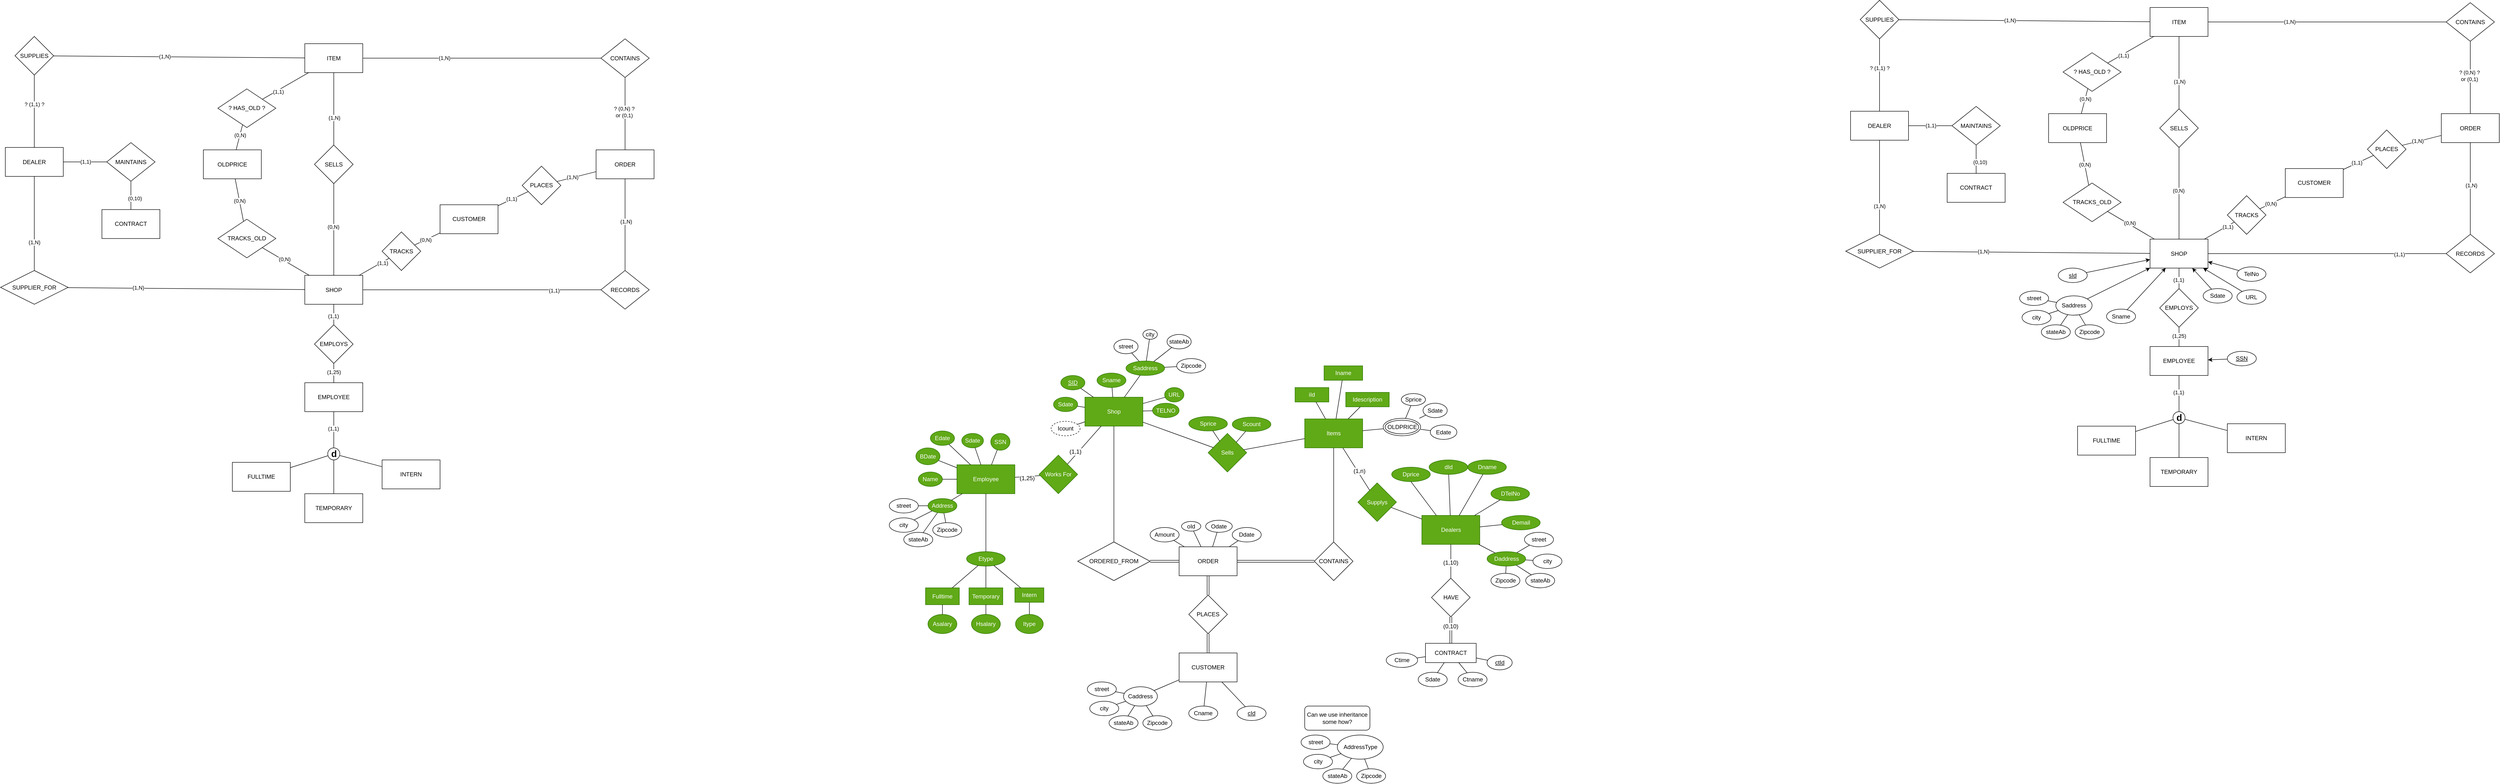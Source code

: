 <mxfile version="23.1.2" type="github">
  <diagram name="Page-1" id="Sn4nD9zG-_jlpiyMKoH1">
    <mxGraphModel dx="3053" dy="1363" grid="1" gridSize="10" guides="1" tooltips="1" connect="1" arrows="1" fold="1" page="1" pageScale="1" pageWidth="850" pageHeight="1100" math="0" shadow="0">
      <root>
        <mxCell id="0" />
        <mxCell id="1" parent="0" />
        <mxCell id="K-MZXN58Cj5F6070ULld-1" value="Shop" style="rounded=0;whiteSpace=wrap;html=1;fillColor=#60a917;fontColor=#ffffff;strokeColor=#2D7600;" parent="1" vertex="1">
          <mxGeometry x="335" y="210" width="120" height="60" as="geometry" />
        </mxCell>
        <mxCell id="K-MZXN58Cj5F6070ULld-3" value="" style="endArrow=none;html=1;rounded=0;" parent="1" source="K-MZXN58Cj5F6070ULld-4" target="K-MZXN58Cj5F6070ULld-1" edge="1">
          <mxGeometry width="50" height="50" relative="1" as="geometry">
            <mxPoint x="307.5" y="180" as="sourcePoint" />
            <mxPoint x="335" y="210" as="targetPoint" />
          </mxGeometry>
        </mxCell>
        <mxCell id="K-MZXN58Cj5F6070ULld-4" value="&lt;u&gt;SID&lt;/u&gt;" style="ellipse;whiteSpace=wrap;html=1;fillColor=#60a917;fontColor=#ffffff;strokeColor=#2D7600;" parent="1" vertex="1">
          <mxGeometry x="285" y="165" width="50" height="30" as="geometry" />
        </mxCell>
        <mxCell id="K-MZXN58Cj5F6070ULld-6" value="Sname" style="ellipse;whiteSpace=wrap;html=1;fillColor=#60a917;fontColor=#ffffff;strokeColor=#2D7600;" parent="1" vertex="1">
          <mxGeometry x="360" y="160" width="60" height="30" as="geometry" />
        </mxCell>
        <mxCell id="K-MZXN58Cj5F6070ULld-9" value="" style="endArrow=none;html=1;rounded=0;" parent="1" source="K-MZXN58Cj5F6070ULld-1" target="K-MZXN58Cj5F6070ULld-6" edge="1">
          <mxGeometry width="50" height="50" relative="1" as="geometry">
            <mxPoint x="375" y="220" as="sourcePoint" />
            <mxPoint x="425" y="170" as="targetPoint" />
          </mxGeometry>
        </mxCell>
        <mxCell id="fTf54i_aLYuV5bE5wULY-44" style="edgeStyle=none;rounded=0;orthogonalLoop=1;jettySize=auto;html=1;fontFamily=Helvetica;fontSize=12;fontColor=default;endArrow=none;endFill=0;" parent="1" source="K-MZXN58Cj5F6070ULld-10" target="fTf54i_aLYuV5bE5wULY-36" edge="1">
          <mxGeometry relative="1" as="geometry" />
        </mxCell>
        <mxCell id="fTf54i_aLYuV5bE5wULY-45" style="edgeStyle=none;rounded=0;orthogonalLoop=1;jettySize=auto;html=1;fontFamily=Helvetica;fontSize=12;fontColor=default;endArrow=none;endFill=0;" parent="1" source="K-MZXN58Cj5F6070ULld-10" target="fTf54i_aLYuV5bE5wULY-37" edge="1">
          <mxGeometry relative="1" as="geometry">
            <mxPoint x="515" y="140" as="sourcePoint" />
          </mxGeometry>
        </mxCell>
        <mxCell id="fTf54i_aLYuV5bE5wULY-46" style="edgeStyle=none;rounded=0;orthogonalLoop=1;jettySize=auto;html=1;fontFamily=Helvetica;fontSize=12;fontColor=default;endArrow=none;endFill=0;" parent="1" source="K-MZXN58Cj5F6070ULld-10" target="fTf54i_aLYuV5bE5wULY-38" edge="1">
          <mxGeometry relative="1" as="geometry" />
        </mxCell>
        <mxCell id="fTf54i_aLYuV5bE5wULY-47" style="edgeStyle=none;rounded=0;orthogonalLoop=1;jettySize=auto;html=1;fontFamily=Helvetica;fontSize=12;fontColor=default;endArrow=none;endFill=0;" parent="1" source="K-MZXN58Cj5F6070ULld-10" target="fTf54i_aLYuV5bE5wULY-39" edge="1">
          <mxGeometry relative="1" as="geometry" />
        </mxCell>
        <mxCell id="K-MZXN58Cj5F6070ULld-10" value="Saddress" style="ellipse;whiteSpace=wrap;html=1;fillColor=#60a917;fontColor=#ffffff;strokeColor=#2D7600;" parent="1" vertex="1">
          <mxGeometry x="420" y="135" width="80" height="30" as="geometry" />
        </mxCell>
        <mxCell id="K-MZXN58Cj5F6070ULld-11" value="" style="endArrow=none;html=1;rounded=0;" parent="1" source="K-MZXN58Cj5F6070ULld-1" target="K-MZXN58Cj5F6070ULld-10" edge="1">
          <mxGeometry width="50" height="50" relative="1" as="geometry">
            <mxPoint x="455" y="220" as="sourcePoint" />
            <mxPoint x="485" y="180" as="targetPoint" />
          </mxGeometry>
        </mxCell>
        <mxCell id="K-MZXN58Cj5F6070ULld-13" value="Sdate" style="ellipse;whiteSpace=wrap;html=1;fillColor=#60a917;fontColor=#ffffff;strokeColor=#2D7600;" parent="1" vertex="1">
          <mxGeometry x="270" y="210" width="50" height="30" as="geometry" />
        </mxCell>
        <mxCell id="K-MZXN58Cj5F6070ULld-14" value="" style="endArrow=none;html=1;rounded=0;" parent="1" source="K-MZXN58Cj5F6070ULld-13" target="K-MZXN58Cj5F6070ULld-1" edge="1">
          <mxGeometry width="50" height="50" relative="1" as="geometry">
            <mxPoint x="295" y="270" as="sourcePoint" />
            <mxPoint x="335" y="220" as="targetPoint" />
          </mxGeometry>
        </mxCell>
        <mxCell id="K-MZXN58Cj5F6070ULld-16" value="URL" style="ellipse;whiteSpace=wrap;html=1;fillColor=#60a917;fontColor=#ffffff;strokeColor=#2D7600;" parent="1" vertex="1">
          <mxGeometry x="500" y="190" width="40" height="30" as="geometry" />
        </mxCell>
        <mxCell id="K-MZXN58Cj5F6070ULld-19" value="TELNO" style="ellipse;whiteSpace=wrap;html=1;fillColor=#60a917;fontColor=#ffffff;strokeColor=#2D7600;" parent="1" vertex="1">
          <mxGeometry x="475" y="222.5" width="55" height="30" as="geometry" />
        </mxCell>
        <mxCell id="K-MZXN58Cj5F6070ULld-21" value="" style="endArrow=none;html=1;rounded=0;" parent="1" source="K-MZXN58Cj5F6070ULld-16" target="K-MZXN58Cj5F6070ULld-1" edge="1">
          <mxGeometry width="50" height="50" relative="1" as="geometry">
            <mxPoint x="375" y="330" as="sourcePoint" />
            <mxPoint x="425" y="280" as="targetPoint" />
          </mxGeometry>
        </mxCell>
        <mxCell id="K-MZXN58Cj5F6070ULld-22" value="" style="endArrow=none;html=1;rounded=0;" parent="1" source="K-MZXN58Cj5F6070ULld-19" target="K-MZXN58Cj5F6070ULld-1" edge="1">
          <mxGeometry width="50" height="50" relative="1" as="geometry">
            <mxPoint x="615" y="210" as="sourcePoint" />
            <mxPoint x="465" y="250" as="targetPoint" />
          </mxGeometry>
        </mxCell>
        <mxCell id="fTf54i_aLYuV5bE5wULY-104" style="edgeStyle=none;rounded=0;orthogonalLoop=1;jettySize=auto;html=1;fontFamily=Helvetica;fontSize=12;fontColor=default;endArrow=none;endFill=0;" parent="1" source="K-MZXN58Cj5F6070ULld-24" target="K-MZXN58Cj5F6070ULld-43" edge="1">
          <mxGeometry relative="1" as="geometry" />
        </mxCell>
        <mxCell id="K-MZXN58Cj5F6070ULld-24" value="Employee" style="rounded=0;whiteSpace=wrap;html=1;fillColor=#60a917;fontColor=#ffffff;strokeColor=#2D7600;" parent="1" vertex="1">
          <mxGeometry x="70" y="350" width="120" height="60" as="geometry" />
        </mxCell>
        <mxCell id="K-MZXN58Cj5F6070ULld-27" value="SSN" style="ellipse;whiteSpace=wrap;html=1;fillColor=#60a917;fontColor=#ffffff;strokeColor=#2D7600;" parent="1" vertex="1">
          <mxGeometry x="140" y="285" width="40" height="35" as="geometry" />
        </mxCell>
        <mxCell id="K-MZXN58Cj5F6070ULld-30" value="" style="endArrow=none;html=1;rounded=0;" parent="1" source="K-MZXN58Cj5F6070ULld-24" target="K-MZXN58Cj5F6070ULld-27" edge="1">
          <mxGeometry width="50" height="50" relative="1" as="geometry">
            <mxPoint x="90" y="430" as="sourcePoint" />
            <mxPoint x="140" y="380" as="targetPoint" />
          </mxGeometry>
        </mxCell>
        <mxCell id="K-MZXN58Cj5F6070ULld-31" value="Sdate" style="ellipse;whiteSpace=wrap;html=1;fillColor=#60a917;fontColor=#ffffff;strokeColor=#2D7600;" parent="1" vertex="1">
          <mxGeometry x="80" y="285" width="45" height="30" as="geometry" />
        </mxCell>
        <mxCell id="K-MZXN58Cj5F6070ULld-32" value="Edate" style="ellipse;whiteSpace=wrap;html=1;fillColor=#60a917;fontColor=#ffffff;strokeColor=#2D7600;" parent="1" vertex="1">
          <mxGeometry x="15" y="280" width="50" height="30" as="geometry" />
        </mxCell>
        <mxCell id="K-MZXN58Cj5F6070ULld-33" value="BDate" style="ellipse;whiteSpace=wrap;html=1;fillColor=#60a917;fontColor=#ffffff;strokeColor=#2D7600;" parent="1" vertex="1">
          <mxGeometry x="-15" y="315" width="50" height="35" as="geometry" />
        </mxCell>
        <mxCell id="K-MZXN58Cj5F6070ULld-34" value="Name" style="ellipse;whiteSpace=wrap;html=1;fillColor=#60a917;fontColor=#ffffff;strokeColor=#2D7600;" parent="1" vertex="1">
          <mxGeometry x="-10" y="365" width="50" height="30" as="geometry" />
        </mxCell>
        <mxCell id="fTf54i_aLYuV5bE5wULY-48" style="edgeStyle=none;rounded=0;orthogonalLoop=1;jettySize=auto;html=1;fontFamily=Helvetica;fontSize=12;fontColor=default;endArrow=none;endFill=0;" parent="1" source="K-MZXN58Cj5F6070ULld-35" target="fTf54i_aLYuV5bE5wULY-43" edge="1">
          <mxGeometry relative="1" as="geometry" />
        </mxCell>
        <mxCell id="fTf54i_aLYuV5bE5wULY-49" style="edgeStyle=none;rounded=0;orthogonalLoop=1;jettySize=auto;html=1;fontFamily=Helvetica;fontSize=12;fontColor=default;endArrow=none;endFill=0;" parent="1" source="K-MZXN58Cj5F6070ULld-35" target="fTf54i_aLYuV5bE5wULY-42" edge="1">
          <mxGeometry relative="1" as="geometry" />
        </mxCell>
        <mxCell id="fTf54i_aLYuV5bE5wULY-50" style="edgeStyle=none;rounded=0;orthogonalLoop=1;jettySize=auto;html=1;fontFamily=Helvetica;fontSize=12;fontColor=default;endArrow=none;endFill=0;" parent="1" source="K-MZXN58Cj5F6070ULld-35" target="fTf54i_aLYuV5bE5wULY-40" edge="1">
          <mxGeometry relative="1" as="geometry" />
        </mxCell>
        <mxCell id="K-MZXN58Cj5F6070ULld-35" value="Address" style="ellipse;whiteSpace=wrap;html=1;fillColor=#60a917;fontColor=#ffffff;strokeColor=#2D7600;" parent="1" vertex="1">
          <mxGeometry x="10" y="420" width="60" height="30" as="geometry" />
        </mxCell>
        <mxCell id="K-MZXN58Cj5F6070ULld-37" value="" style="endArrow=none;html=1;rounded=0;" parent="1" source="K-MZXN58Cj5F6070ULld-35" target="K-MZXN58Cj5F6070ULld-24" edge="1">
          <mxGeometry width="50" height="50" relative="1" as="geometry">
            <mxPoint x="280" y="660" as="sourcePoint" />
            <mxPoint x="330" y="610" as="targetPoint" />
          </mxGeometry>
        </mxCell>
        <mxCell id="K-MZXN58Cj5F6070ULld-38" value="" style="endArrow=none;html=1;rounded=0;" parent="1" source="K-MZXN58Cj5F6070ULld-34" target="K-MZXN58Cj5F6070ULld-24" edge="1">
          <mxGeometry width="50" height="50" relative="1" as="geometry">
            <mxPoint x="130" y="560" as="sourcePoint" />
            <mxPoint x="180" y="510" as="targetPoint" />
          </mxGeometry>
        </mxCell>
        <mxCell id="K-MZXN58Cj5F6070ULld-39" value="" style="endArrow=none;html=1;rounded=0;" parent="1" source="K-MZXN58Cj5F6070ULld-33" target="K-MZXN58Cj5F6070ULld-24" edge="1">
          <mxGeometry width="50" height="50" relative="1" as="geometry">
            <mxPoint x="-60" y="330" as="sourcePoint" />
            <mxPoint x="-10" y="314.375" as="targetPoint" />
          </mxGeometry>
        </mxCell>
        <mxCell id="K-MZXN58Cj5F6070ULld-40" value="" style="endArrow=none;html=1;rounded=0;" parent="1" source="K-MZXN58Cj5F6070ULld-24" target="K-MZXN58Cj5F6070ULld-32" edge="1">
          <mxGeometry width="50" height="50" relative="1" as="geometry">
            <mxPoint x="-10" y="291.765" as="sourcePoint" />
            <mxPoint x="-30" y="270" as="targetPoint" />
          </mxGeometry>
        </mxCell>
        <mxCell id="K-MZXN58Cj5F6070ULld-41" value="" style="endArrow=none;html=1;rounded=0;" parent="1" source="K-MZXN58Cj5F6070ULld-31" target="K-MZXN58Cj5F6070ULld-24" edge="1">
          <mxGeometry width="50" height="50" relative="1" as="geometry">
            <mxPoint x="-70" y="280" as="sourcePoint" />
            <mxPoint x="-10" y="274.118" as="targetPoint" />
          </mxGeometry>
        </mxCell>
        <mxCell id="fTf54i_aLYuV5bE5wULY-105" style="edgeStyle=none;rounded=0;orthogonalLoop=1;jettySize=auto;html=1;fontFamily=Helvetica;fontSize=12;fontColor=default;endArrow=none;endFill=0;" parent="1" source="K-MZXN58Cj5F6070ULld-43" target="K-MZXN58Cj5F6070ULld-1" edge="1">
          <mxGeometry relative="1" as="geometry" />
        </mxCell>
        <mxCell id="K-MZXN58Cj5F6070ULld-43" value="Works For" style="rhombus;whiteSpace=wrap;html=1;fillColor=#60a917;fontColor=#ffffff;strokeColor=#2D7600;" parent="1" vertex="1">
          <mxGeometry x="240" y="330" width="80" height="80" as="geometry" />
        </mxCell>
        <mxCell id="nZfnOuneFazvMQ7j1-I3-1" value="Sells" style="rhombus;whiteSpace=wrap;html=1;fillColor=#60a917;strokeColor=#2D7600;fontColor=#ffffff;" parent="1" vertex="1">
          <mxGeometry x="590" y="285" width="80" height="80" as="geometry" />
        </mxCell>
        <mxCell id="nZfnOuneFazvMQ7j1-I3-2" value="" style="endArrow=none;html=1;rounded=0;" parent="1" source="K-MZXN58Cj5F6070ULld-1" target="nZfnOuneFazvMQ7j1-I3-1" edge="1">
          <mxGeometry width="50" height="50" relative="1" as="geometry">
            <mxPoint x="440" y="360" as="sourcePoint" />
            <mxPoint x="490" y="310" as="targetPoint" />
          </mxGeometry>
        </mxCell>
        <mxCell id="nZfnOuneFazvMQ7j1-I3-3" value="Items" style="rounded=0;whiteSpace=wrap;html=1;fillColor=#60a917;fontColor=#ffffff;strokeColor=#2D7600;" parent="1" vertex="1">
          <mxGeometry x="790" y="255" width="120" height="60" as="geometry" />
        </mxCell>
        <mxCell id="nZfnOuneFazvMQ7j1-I3-4" value="" style="endArrow=none;html=1;rounded=0;" parent="1" source="nZfnOuneFazvMQ7j1-I3-3" target="nZfnOuneFazvMQ7j1-I3-1" edge="1">
          <mxGeometry width="50" height="50" relative="1" as="geometry">
            <mxPoint x="630" y="400" as="sourcePoint" />
            <mxPoint x="680" y="350" as="targetPoint" />
          </mxGeometry>
        </mxCell>
        <mxCell id="nZfnOuneFazvMQ7j1-I3-5" value="Sprice" style="ellipse;whiteSpace=wrap;html=1;fillColor=#60a917;fontColor=#ffffff;strokeColor=#2D7600;" parent="1" vertex="1">
          <mxGeometry x="550" y="250" width="80" height="30" as="geometry" />
        </mxCell>
        <mxCell id="nZfnOuneFazvMQ7j1-I3-6" value="Scount" style="ellipse;whiteSpace=wrap;html=1;fillColor=#60a917;fontColor=#ffffff;strokeColor=#2D7600;" parent="1" vertex="1">
          <mxGeometry x="640" y="251.25" width="80" height="30" as="geometry" />
        </mxCell>
        <mxCell id="nZfnOuneFazvMQ7j1-I3-9" value="Dealers" style="rounded=0;whiteSpace=wrap;html=1;fillColor=#60a917;fontColor=#ffffff;strokeColor=#2D7600;" parent="1" vertex="1">
          <mxGeometry x="1032.5" y="455" width="120" height="60" as="geometry" />
        </mxCell>
        <mxCell id="nZfnOuneFazvMQ7j1-I3-10" value="Supplys" style="rhombus;whiteSpace=wrap;html=1;fillColor=#60a917;fontColor=#ffffff;strokeColor=#2D7600;" parent="1" vertex="1">
          <mxGeometry x="900" y="387.5" width="80" height="80" as="geometry" />
        </mxCell>
        <mxCell id="nZfnOuneFazvMQ7j1-I3-11" value="" style="endArrow=none;html=1;rounded=0;" parent="1" source="nZfnOuneFazvMQ7j1-I3-9" target="nZfnOuneFazvMQ7j1-I3-10" edge="1">
          <mxGeometry width="50" height="50" relative="1" as="geometry">
            <mxPoint x="840" y="630" as="sourcePoint" />
            <mxPoint x="890" y="580" as="targetPoint" />
          </mxGeometry>
        </mxCell>
        <mxCell id="nZfnOuneFazvMQ7j1-I3-12" value="" style="endArrow=none;html=1;rounded=0;" parent="1" source="nZfnOuneFazvMQ7j1-I3-10" target="nZfnOuneFazvMQ7j1-I3-3" edge="1">
          <mxGeometry width="50" height="50" relative="1" as="geometry">
            <mxPoint x="810" y="450" as="sourcePoint" />
            <mxPoint x="860" y="400" as="targetPoint" />
          </mxGeometry>
        </mxCell>
        <mxCell id="nZfnOuneFazvMQ7j1-I3-14" value="Dname" style="ellipse;whiteSpace=wrap;html=1;fillColor=#60a917;fontColor=#ffffff;strokeColor=#2D7600;" parent="1" vertex="1">
          <mxGeometry x="1127.5" y="340" width="80" height="30" as="geometry" />
        </mxCell>
        <mxCell id="nZfnOuneFazvMQ7j1-I3-16" value="Etype" style="ellipse;whiteSpace=wrap;html=1;fillColor=#60a917;fontColor=#ffffff;strokeColor=#2D7600;" parent="1" vertex="1">
          <mxGeometry x="90" y="530" width="80" height="30" as="geometry" />
        </mxCell>
        <mxCell id="nZfnOuneFazvMQ7j1-I3-17" value="" style="endArrow=none;html=1;rounded=0;" parent="1" source="nZfnOuneFazvMQ7j1-I3-16" target="K-MZXN58Cj5F6070ULld-24" edge="1">
          <mxGeometry width="50" height="50" relative="1" as="geometry">
            <mxPoint x="230" y="580" as="sourcePoint" />
            <mxPoint x="280" y="530" as="targetPoint" />
          </mxGeometry>
        </mxCell>
        <mxCell id="nZfnOuneFazvMQ7j1-I3-18" value="Fulltime" style="rounded=0;whiteSpace=wrap;html=1;fillColor=#60a917;fontColor=#ffffff;strokeColor=#2D7600;" parent="1" vertex="1">
          <mxGeometry x="5" y="605" width="70" height="35" as="geometry" />
        </mxCell>
        <mxCell id="nZfnOuneFazvMQ7j1-I3-19" value="&amp;nbsp;Temporary&amp;nbsp;" style="rounded=0;whiteSpace=wrap;html=1;fillColor=#60a917;fontColor=#ffffff;strokeColor=#2D7600;" parent="1" vertex="1">
          <mxGeometry x="95" y="605" width="70" height="35" as="geometry" />
        </mxCell>
        <mxCell id="nZfnOuneFazvMQ7j1-I3-20" value="Intern" style="rounded=0;whiteSpace=wrap;html=1;fillColor=#60a917;fontColor=#ffffff;strokeColor=#2D7600;" parent="1" vertex="1">
          <mxGeometry x="190" y="605" width="60" height="30" as="geometry" />
        </mxCell>
        <mxCell id="nZfnOuneFazvMQ7j1-I3-21" value="" style="endArrow=none;html=1;rounded=0;" parent="1" source="nZfnOuneFazvMQ7j1-I3-18" target="nZfnOuneFazvMQ7j1-I3-16" edge="1">
          <mxGeometry width="50" height="50" relative="1" as="geometry">
            <mxPoint x="280" y="700" as="sourcePoint" />
            <mxPoint x="330" y="650" as="targetPoint" />
          </mxGeometry>
        </mxCell>
        <mxCell id="nZfnOuneFazvMQ7j1-I3-22" value="" style="endArrow=none;html=1;rounded=0;" parent="1" source="nZfnOuneFazvMQ7j1-I3-19" target="nZfnOuneFazvMQ7j1-I3-16" edge="1">
          <mxGeometry width="50" height="50" relative="1" as="geometry">
            <mxPoint x="265" y="740" as="sourcePoint" />
            <mxPoint x="292" y="646" as="targetPoint" />
          </mxGeometry>
        </mxCell>
        <mxCell id="nZfnOuneFazvMQ7j1-I3-23" value="" style="endArrow=none;html=1;rounded=0;" parent="1" source="nZfnOuneFazvMQ7j1-I3-20" target="nZfnOuneFazvMQ7j1-I3-16" edge="1">
          <mxGeometry width="50" height="50" relative="1" as="geometry">
            <mxPoint x="390" y="740" as="sourcePoint" />
            <mxPoint x="320" y="650" as="targetPoint" />
          </mxGeometry>
        </mxCell>
        <mxCell id="nZfnOuneFazvMQ7j1-I3-24" value="Asalary" style="ellipse;whiteSpace=wrap;html=1;fillColor=#60a917;fontColor=#ffffff;strokeColor=#2D7600;" parent="1" vertex="1">
          <mxGeometry x="10" y="660" width="60" height="40" as="geometry" />
        </mxCell>
        <mxCell id="nZfnOuneFazvMQ7j1-I3-25" value="Hsalary" style="ellipse;whiteSpace=wrap;html=1;fillColor=#60a917;fontColor=#ffffff;strokeColor=#2D7600;" parent="1" vertex="1">
          <mxGeometry x="100" y="660" width="60" height="40" as="geometry" />
        </mxCell>
        <mxCell id="nZfnOuneFazvMQ7j1-I3-26" value="Itype" style="ellipse;whiteSpace=wrap;html=1;fillColor=#60a917;fontColor=#ffffff;strokeColor=#2D7600;" parent="1" vertex="1">
          <mxGeometry x="191.25" y="660" width="57.5" height="40" as="geometry" />
        </mxCell>
        <mxCell id="nZfnOuneFazvMQ7j1-I3-27" value="" style="endArrow=none;html=1;rounded=0;" parent="1" source="nZfnOuneFazvMQ7j1-I3-24" target="nZfnOuneFazvMQ7j1-I3-18" edge="1">
          <mxGeometry width="50" height="50" relative="1" as="geometry">
            <mxPoint x="-140" y="669.289" as="sourcePoint" />
            <mxPoint x="-140" y="619.289" as="targetPoint" />
          </mxGeometry>
        </mxCell>
        <mxCell id="nZfnOuneFazvMQ7j1-I3-28" value="" style="endArrow=none;html=1;rounded=0;" parent="1" source="nZfnOuneFazvMQ7j1-I3-25" target="nZfnOuneFazvMQ7j1-I3-19" edge="1">
          <mxGeometry width="50" height="50" relative="1" as="geometry">
            <mxPoint x="-127" y="700" as="sourcePoint" />
            <mxPoint x="-115" y="650" as="targetPoint" />
          </mxGeometry>
        </mxCell>
        <mxCell id="nZfnOuneFazvMQ7j1-I3-29" value="" style="endArrow=none;html=1;rounded=0;" parent="1" source="nZfnOuneFazvMQ7j1-I3-26" target="nZfnOuneFazvMQ7j1-I3-20" edge="1">
          <mxGeometry width="50" height="50" relative="1" as="geometry">
            <mxPoint x="-117" y="710" as="sourcePoint" />
            <mxPoint x="-105" y="660" as="targetPoint" />
          </mxGeometry>
        </mxCell>
        <mxCell id="nZfnOuneFazvMQ7j1-I3-31" value="dId" style="ellipse;whiteSpace=wrap;html=1;fillColor=#60a917;fontColor=#ffffff;strokeColor=#2D7600;" parent="1" vertex="1">
          <mxGeometry x="1047.5" y="340" width="80" height="30" as="geometry" />
        </mxCell>
        <mxCell id="nZfnOuneFazvMQ7j1-I3-32" value="" style="endArrow=none;html=1;rounded=0;" parent="1" source="nZfnOuneFazvMQ7j1-I3-9" target="nZfnOuneFazvMQ7j1-I3-31" edge="1">
          <mxGeometry width="50" height="50" relative="1" as="geometry">
            <mxPoint x="1037.5" y="105" as="sourcePoint" />
            <mxPoint x="1087.5" y="55" as="targetPoint" />
          </mxGeometry>
        </mxCell>
        <mxCell id="nZfnOuneFazvMQ7j1-I3-33" value="" style="endArrow=none;html=1;rounded=0;" parent="1" source="nZfnOuneFazvMQ7j1-I3-9" target="nZfnOuneFazvMQ7j1-I3-14" edge="1">
          <mxGeometry width="50" height="50" relative="1" as="geometry">
            <mxPoint x="1165.5" y="125" as="sourcePoint" />
            <mxPoint x="1107.5" y="55" as="targetPoint" />
          </mxGeometry>
        </mxCell>
        <mxCell id="nZfnOuneFazvMQ7j1-I3-34" value="DTelNo" style="ellipse;whiteSpace=wrap;html=1;fillColor=#60a917;fontColor=#ffffff;strokeColor=#2D7600;" parent="1" vertex="1">
          <mxGeometry x="1175.5" y="395" width="80" height="30" as="geometry" />
        </mxCell>
        <mxCell id="nZfnOuneFazvMQ7j1-I3-35" value="" style="endArrow=none;html=1;rounded=0;" parent="1" source="nZfnOuneFazvMQ7j1-I3-9" target="nZfnOuneFazvMQ7j1-I3-34" edge="1">
          <mxGeometry width="50" height="50" relative="1" as="geometry">
            <mxPoint x="1207.5" y="125" as="sourcePoint" />
            <mxPoint x="1207.5" y="55" as="targetPoint" />
          </mxGeometry>
        </mxCell>
        <mxCell id="nZfnOuneFazvMQ7j1-I3-36" value="&lt;br&gt;Demail&lt;div&gt;&lt;br&gt;&lt;/div&gt;" style="ellipse;whiteSpace=wrap;html=1;fillColor=#60a917;fontColor=#ffffff;strokeColor=#2D7600;" parent="1" vertex="1">
          <mxGeometry x="1197.5" y="455" width="80" height="30" as="geometry" />
        </mxCell>
        <mxCell id="fTf54i_aLYuV5bE5wULY-53" style="edgeStyle=none;rounded=0;orthogonalLoop=1;jettySize=auto;html=1;fontFamily=Helvetica;fontSize=12;fontColor=default;endArrow=none;endFill=0;" parent="1" source="nZfnOuneFazvMQ7j1-I3-37" target="fTf54i_aLYuV5bE5wULY-31" edge="1">
          <mxGeometry relative="1" as="geometry" />
        </mxCell>
        <mxCell id="fTf54i_aLYuV5bE5wULY-54" style="edgeStyle=none;rounded=0;orthogonalLoop=1;jettySize=auto;html=1;fontFamily=Helvetica;fontSize=12;fontColor=default;endArrow=none;endFill=0;" parent="1" source="nZfnOuneFazvMQ7j1-I3-37" target="fTf54i_aLYuV5bE5wULY-33" edge="1">
          <mxGeometry relative="1" as="geometry" />
        </mxCell>
        <mxCell id="fTf54i_aLYuV5bE5wULY-55" style="edgeStyle=none;rounded=0;orthogonalLoop=1;jettySize=auto;html=1;fontFamily=Helvetica;fontSize=12;fontColor=default;endArrow=none;endFill=0;" parent="1" source="nZfnOuneFazvMQ7j1-I3-37" target="fTf54i_aLYuV5bE5wULY-35" edge="1">
          <mxGeometry relative="1" as="geometry" />
        </mxCell>
        <mxCell id="fTf54i_aLYuV5bE5wULY-56" style="edgeStyle=none;rounded=0;orthogonalLoop=1;jettySize=auto;html=1;fontFamily=Helvetica;fontSize=12;fontColor=default;endArrow=none;endFill=0;" parent="1" source="nZfnOuneFazvMQ7j1-I3-37" target="fTf54i_aLYuV5bE5wULY-34" edge="1">
          <mxGeometry relative="1" as="geometry" />
        </mxCell>
        <mxCell id="nZfnOuneFazvMQ7j1-I3-37" value="Daddress" style="ellipse;whiteSpace=wrap;html=1;fillColor=#60a917;fontColor=#ffffff;strokeColor=#2D7600;" parent="1" vertex="1">
          <mxGeometry x="1167.5" y="530" width="80" height="30" as="geometry" />
        </mxCell>
        <mxCell id="nZfnOuneFazvMQ7j1-I3-40" value="" style="endArrow=none;html=1;rounded=0;" parent="1" source="nZfnOuneFazvMQ7j1-I3-9" target="nZfnOuneFazvMQ7j1-I3-37" edge="1">
          <mxGeometry width="50" height="50" relative="1" as="geometry">
            <mxPoint x="1267.5" y="235" as="sourcePoint" />
            <mxPoint x="1317.5" y="185" as="targetPoint" />
          </mxGeometry>
        </mxCell>
        <mxCell id="nZfnOuneFazvMQ7j1-I3-41" value="" style="endArrow=none;html=1;rounded=0;" parent="1" source="nZfnOuneFazvMQ7j1-I3-9" target="nZfnOuneFazvMQ7j1-I3-36" edge="1">
          <mxGeometry width="50" height="50" relative="1" as="geometry">
            <mxPoint x="1267.5" y="185" as="sourcePoint" />
            <mxPoint x="1347.5" y="180" as="targetPoint" />
          </mxGeometry>
        </mxCell>
        <mxCell id="nZfnOuneFazvMQ7j1-I3-42" value="" style="endArrow=none;html=1;rounded=0;" parent="1" source="nZfnOuneFazvMQ7j1-I3-5" target="nZfnOuneFazvMQ7j1-I3-1" edge="1">
          <mxGeometry width="50" height="50" relative="1" as="geometry">
            <mxPoint x="450" y="415" as="sourcePoint" />
            <mxPoint x="500" y="365" as="targetPoint" />
          </mxGeometry>
        </mxCell>
        <mxCell id="nZfnOuneFazvMQ7j1-I3-43" value="" style="endArrow=none;html=1;rounded=0;" parent="1" source="nZfnOuneFazvMQ7j1-I3-6" target="nZfnOuneFazvMQ7j1-I3-1" edge="1">
          <mxGeometry width="50" height="50" relative="1" as="geometry">
            <mxPoint x="980" y="325" as="sourcePoint" />
            <mxPoint x="1060" y="320" as="targetPoint" />
          </mxGeometry>
        </mxCell>
        <mxCell id="nZfnOuneFazvMQ7j1-I3-45" value="iId" style="rounded=0;whiteSpace=wrap;html=1;fillColor=#60a917;fontColor=#ffffff;strokeColor=#2D7600;" parent="1" vertex="1">
          <mxGeometry x="770" y="190" width="70" height="30" as="geometry" />
        </mxCell>
        <mxCell id="nZfnOuneFazvMQ7j1-I3-47" value="Idescription" style="rounded=0;whiteSpace=wrap;html=1;fillColor=#60a917;fontColor=#ffffff;strokeColor=#2D7600;" parent="1" vertex="1">
          <mxGeometry x="875" y="200" width="90" height="30" as="geometry" />
        </mxCell>
        <mxCell id="nZfnOuneFazvMQ7j1-I3-48" value="Iname" style="rounded=0;whiteSpace=wrap;html=1;fillColor=#60a917;fontColor=#ffffff;strokeColor=#2D7600;" parent="1" vertex="1">
          <mxGeometry x="830" y="145" width="80" height="30" as="geometry" />
        </mxCell>
        <mxCell id="nZfnOuneFazvMQ7j1-I3-49" value="" style="endArrow=none;html=1;rounded=0;" parent="1" source="nZfnOuneFazvMQ7j1-I3-45" target="nZfnOuneFazvMQ7j1-I3-3" edge="1">
          <mxGeometry width="50" height="50" relative="1" as="geometry">
            <mxPoint x="580" y="570" as="sourcePoint" />
            <mxPoint x="630" y="520" as="targetPoint" />
          </mxGeometry>
        </mxCell>
        <mxCell id="nZfnOuneFazvMQ7j1-I3-50" value="" style="endArrow=none;html=1;rounded=0;" parent="1" source="nZfnOuneFazvMQ7j1-I3-48" target="nZfnOuneFazvMQ7j1-I3-3" edge="1">
          <mxGeometry width="50" height="50" relative="1" as="geometry">
            <mxPoint x="620" y="580" as="sourcePoint" />
            <mxPoint x="650" y="490" as="targetPoint" />
          </mxGeometry>
        </mxCell>
        <mxCell id="nZfnOuneFazvMQ7j1-I3-51" value="" style="endArrow=none;html=1;rounded=0;" parent="1" source="nZfnOuneFazvMQ7j1-I3-47" target="nZfnOuneFazvMQ7j1-I3-3" edge="1">
          <mxGeometry width="50" height="50" relative="1" as="geometry">
            <mxPoint x="630" y="590" as="sourcePoint" />
            <mxPoint x="660" y="500" as="targetPoint" />
          </mxGeometry>
        </mxCell>
        <mxCell id="fTf54i_aLYuV5bE5wULY-16" style="edgeStyle=none;rounded=0;orthogonalLoop=1;jettySize=auto;html=1;fontFamily=Helvetica;fontSize=12;fontColor=default;endArrow=none;endFill=0;" parent="1" source="fTf54i_aLYuV5bE5wULY-9" target="fTf54i_aLYuV5bE5wULY-13" edge="1">
          <mxGeometry relative="1" as="geometry" />
        </mxCell>
        <mxCell id="fTf54i_aLYuV5bE5wULY-17" style="edgeStyle=none;rounded=0;orthogonalLoop=1;jettySize=auto;html=1;fontFamily=Helvetica;fontSize=12;fontColor=default;endArrow=none;endFill=0;" parent="1" source="fTf54i_aLYuV5bE5wULY-9" target="fTf54i_aLYuV5bE5wULY-14" edge="1">
          <mxGeometry relative="1" as="geometry" />
        </mxCell>
        <mxCell id="fTf54i_aLYuV5bE5wULY-18" style="edgeStyle=none;rounded=0;orthogonalLoop=1;jettySize=auto;html=1;fontFamily=Helvetica;fontSize=12;fontColor=default;endArrow=none;endFill=0;" parent="1" source="fTf54i_aLYuV5bE5wULY-9" target="fTf54i_aLYuV5bE5wULY-15" edge="1">
          <mxGeometry relative="1" as="geometry" />
        </mxCell>
        <mxCell id="fTf54i_aLYuV5bE5wULY-108" style="edgeStyle=none;rounded=0;orthogonalLoop=1;jettySize=auto;html=1;fontFamily=Helvetica;fontSize=12;fontColor=default;endArrow=none;endFill=0;" parent="1" source="fTf54i_aLYuV5bE5wULY-9" target="nZfnOuneFazvMQ7j1-I3-3" edge="1">
          <mxGeometry relative="1" as="geometry" />
        </mxCell>
        <mxCell id="fTf54i_aLYuV5bE5wULY-9" value="OLDPRICE" style="shape=doubleEllipse;whiteSpace=wrap;html=1;backgroundOutline=0;" parent="1" vertex="1">
          <mxGeometry x="952.5" y="253.75" width="77.5" height="36.25" as="geometry" />
        </mxCell>
        <mxCell id="fTf54i_aLYuV5bE5wULY-13" value="Sprice" style="ellipse;whiteSpace=wrap;html=1;strokeColor=default;align=center;verticalAlign=middle;fontFamily=Helvetica;fontSize=12;fontColor=default;fillColor=default;" parent="1" vertex="1">
          <mxGeometry x="990" y="202.5" width="50" height="25" as="geometry" />
        </mxCell>
        <mxCell id="fTf54i_aLYuV5bE5wULY-14" value="Sdate" style="ellipse;whiteSpace=wrap;html=1;strokeColor=default;align=center;verticalAlign=middle;fontFamily=Helvetica;fontSize=12;fontColor=default;fillColor=default;" parent="1" vertex="1">
          <mxGeometry x="1035" y="222.5" width="50" height="30" as="geometry" />
        </mxCell>
        <mxCell id="fTf54i_aLYuV5bE5wULY-15" value="Edate" style="ellipse;whiteSpace=wrap;html=1;strokeColor=default;align=center;verticalAlign=middle;fontFamily=Helvetica;fontSize=12;fontColor=default;fillColor=default;" parent="1" vertex="1">
          <mxGeometry x="1050" y="267.5" width="55" height="30" as="geometry" />
        </mxCell>
        <mxCell id="fTf54i_aLYuV5bE5wULY-24" style="edgeStyle=none;rounded=0;orthogonalLoop=1;jettySize=auto;html=1;fontFamily=Helvetica;fontSize=12;fontColor=default;endArrow=none;endFill=0;" parent="1" source="fTf54i_aLYuV5bE5wULY-19" target="fTf54i_aLYuV5bE5wULY-20" edge="1">
          <mxGeometry relative="1" as="geometry" />
        </mxCell>
        <mxCell id="fTf54i_aLYuV5bE5wULY-25" style="edgeStyle=none;rounded=0;orthogonalLoop=1;jettySize=auto;html=1;fontFamily=Helvetica;fontSize=12;fontColor=default;endArrow=none;endFill=0;" parent="1" source="fTf54i_aLYuV5bE5wULY-19" target="fTf54i_aLYuV5bE5wULY-21" edge="1">
          <mxGeometry relative="1" as="geometry" />
        </mxCell>
        <mxCell id="fTf54i_aLYuV5bE5wULY-26" style="edgeStyle=none;rounded=0;orthogonalLoop=1;jettySize=auto;html=1;fontFamily=Helvetica;fontSize=12;fontColor=default;endArrow=none;endFill=0;" parent="1" source="fTf54i_aLYuV5bE5wULY-19" target="fTf54i_aLYuV5bE5wULY-22" edge="1">
          <mxGeometry relative="1" as="geometry" />
        </mxCell>
        <mxCell id="fTf54i_aLYuV5bE5wULY-27" style="edgeStyle=none;rounded=0;orthogonalLoop=1;jettySize=auto;html=1;fontFamily=Helvetica;fontSize=12;fontColor=default;endArrow=none;endFill=0;" parent="1" source="fTf54i_aLYuV5bE5wULY-19" target="fTf54i_aLYuV5bE5wULY-23" edge="1">
          <mxGeometry relative="1" as="geometry" />
        </mxCell>
        <mxCell id="fTf54i_aLYuV5bE5wULY-19" value="CONTRACT" style="rounded=0;whiteSpace=wrap;html=1;strokeColor=default;align=center;verticalAlign=middle;fontFamily=Helvetica;fontSize=12;fontColor=default;fillColor=default;" parent="1" vertex="1">
          <mxGeometry x="1040" y="720" width="105" height="40" as="geometry" />
        </mxCell>
        <mxCell id="fTf54i_aLYuV5bE5wULY-20" value="&lt;u&gt;ctId&lt;/u&gt;" style="ellipse;whiteSpace=wrap;html=1;strokeColor=default;align=center;verticalAlign=middle;fontFamily=Helvetica;fontSize=12;fontColor=default;fillColor=default;" parent="1" vertex="1">
          <mxGeometry x="1167.5" y="745" width="52" height="30" as="geometry" />
        </mxCell>
        <mxCell id="fTf54i_aLYuV5bE5wULY-21" value="Ctname" style="ellipse;whiteSpace=wrap;html=1;strokeColor=default;align=center;verticalAlign=middle;fontFamily=Helvetica;fontSize=12;fontColor=default;fillColor=default;" parent="1" vertex="1">
          <mxGeometry x="1107.5" y="780" width="60" height="30" as="geometry" />
        </mxCell>
        <mxCell id="fTf54i_aLYuV5bE5wULY-22" value="Sdate" style="ellipse;whiteSpace=wrap;html=1;strokeColor=default;align=center;verticalAlign=middle;fontFamily=Helvetica;fontSize=12;fontColor=default;fillColor=default;" parent="1" vertex="1">
          <mxGeometry x="1025" y="780" width="60" height="30" as="geometry" />
        </mxCell>
        <mxCell id="fTf54i_aLYuV5bE5wULY-23" value="Ctime" style="ellipse;whiteSpace=wrap;html=1;strokeColor=default;align=center;verticalAlign=middle;fontFamily=Helvetica;fontSize=12;fontColor=default;fillColor=default;" parent="1" vertex="1">
          <mxGeometry x="958.75" y="740" width="65" height="30" as="geometry" />
        </mxCell>
        <mxCell id="fTf54i_aLYuV5bE5wULY-31" value="street" style="ellipse;whiteSpace=wrap;html=1;strokeColor=default;align=center;verticalAlign=middle;fontFamily=Helvetica;fontSize=12;fontColor=default;fillColor=default;" parent="1" vertex="1">
          <mxGeometry x="1245" y="490" width="60" height="30" as="geometry" />
        </mxCell>
        <mxCell id="fTf54i_aLYuV5bE5wULY-33" value="city" style="ellipse;whiteSpace=wrap;html=1;strokeColor=default;align=center;verticalAlign=middle;fontFamily=Helvetica;fontSize=12;fontColor=default;fillColor=default;" parent="1" vertex="1">
          <mxGeometry x="1262.5" y="535" width="60" height="30" as="geometry" />
        </mxCell>
        <mxCell id="fTf54i_aLYuV5bE5wULY-34" value="stateAb" style="ellipse;whiteSpace=wrap;html=1;strokeColor=default;align=center;verticalAlign=middle;fontFamily=Helvetica;fontSize=12;fontColor=default;fillColor=default;" parent="1" vertex="1">
          <mxGeometry x="1247.5" y="575" width="60" height="30" as="geometry" />
        </mxCell>
        <mxCell id="fTf54i_aLYuV5bE5wULY-35" value="Zipcode" style="ellipse;whiteSpace=wrap;html=1;strokeColor=default;align=center;verticalAlign=middle;fontFamily=Helvetica;fontSize=12;fontColor=default;fillColor=default;" parent="1" vertex="1">
          <mxGeometry x="1175.5" y="575" width="60" height="30" as="geometry" />
        </mxCell>
        <mxCell id="fTf54i_aLYuV5bE5wULY-36" value="street" style="ellipse;whiteSpace=wrap;html=1;strokeColor=default;align=center;verticalAlign=middle;fontFamily=Helvetica;fontSize=12;fontColor=default;fillColor=default;" parent="1" vertex="1">
          <mxGeometry x="395" y="90" width="50" height="30" as="geometry" />
        </mxCell>
        <mxCell id="fTf54i_aLYuV5bE5wULY-37" value="city" style="ellipse;whiteSpace=wrap;html=1;strokeColor=default;align=center;verticalAlign=middle;fontFamily=Helvetica;fontSize=12;fontColor=default;fillColor=default;" parent="1" vertex="1">
          <mxGeometry x="455" y="70" width="30" height="20" as="geometry" />
        </mxCell>
        <mxCell id="fTf54i_aLYuV5bE5wULY-38" value="stateAb" style="ellipse;whiteSpace=wrap;html=1;strokeColor=default;align=center;verticalAlign=middle;fontFamily=Helvetica;fontSize=12;fontColor=default;fillColor=default;" parent="1" vertex="1">
          <mxGeometry x="505" y="80" width="50" height="30" as="geometry" />
        </mxCell>
        <mxCell id="fTf54i_aLYuV5bE5wULY-39" value="Zipcode" style="ellipse;whiteSpace=wrap;html=1;strokeColor=default;align=center;verticalAlign=middle;fontFamily=Helvetica;fontSize=12;fontColor=default;fillColor=default;" parent="1" vertex="1">
          <mxGeometry x="525" y="130" width="60" height="30" as="geometry" />
        </mxCell>
        <mxCell id="fTf54i_aLYuV5bE5wULY-40" value="street" style="ellipse;whiteSpace=wrap;html=1;strokeColor=default;align=center;verticalAlign=middle;fontFamily=Helvetica;fontSize=12;fontColor=default;fillColor=default;" parent="1" vertex="1">
          <mxGeometry x="-70" y="420" width="60" height="30" as="geometry" />
        </mxCell>
        <mxCell id="fTf54i_aLYuV5bE5wULY-41" value="city" style="ellipse;whiteSpace=wrap;html=1;strokeColor=default;align=center;verticalAlign=middle;fontFamily=Helvetica;fontSize=12;fontColor=default;fillColor=default;" parent="1" vertex="1">
          <mxGeometry x="-70" y="460" width="60" height="30" as="geometry" />
        </mxCell>
        <mxCell id="fTf54i_aLYuV5bE5wULY-42" value="stateAb" style="ellipse;whiteSpace=wrap;html=1;strokeColor=default;align=center;verticalAlign=middle;fontFamily=Helvetica;fontSize=12;fontColor=default;fillColor=default;" parent="1" vertex="1">
          <mxGeometry x="-40" y="490" width="60" height="30" as="geometry" />
        </mxCell>
        <mxCell id="fTf54i_aLYuV5bE5wULY-43" value="Zipcode" style="ellipse;whiteSpace=wrap;html=1;strokeColor=default;align=center;verticalAlign=middle;fontFamily=Helvetica;fontSize=12;fontColor=default;fillColor=default;" parent="1" vertex="1">
          <mxGeometry x="20" y="470" width="60" height="30" as="geometry" />
        </mxCell>
        <mxCell id="fTf54i_aLYuV5bE5wULY-51" style="edgeStyle=none;rounded=0;orthogonalLoop=1;jettySize=auto;html=1;fontFamily=Helvetica;fontSize=12;fontColor=default;endArrow=none;endFill=0;" parent="1" source="K-MZXN58Cj5F6070ULld-35" target="fTf54i_aLYuV5bE5wULY-41" edge="1">
          <mxGeometry relative="1" as="geometry" />
        </mxCell>
        <mxCell id="fTf54i_aLYuV5bE5wULY-90" style="edgeStyle=none;rounded=0;orthogonalLoop=1;jettySize=auto;html=1;fontFamily=Helvetica;fontSize=12;fontColor=default;endArrow=none;endFill=0;shape=link;" parent="1" source="fTf54i_aLYuV5bE5wULY-57" target="fTf54i_aLYuV5bE5wULY-79" edge="1">
          <mxGeometry relative="1" as="geometry">
            <mxPoint x="615" y="630.0" as="sourcePoint" />
          </mxGeometry>
        </mxCell>
        <mxCell id="fTf54i_aLYuV5bE5wULY-57" value="PLACES" style="rhombus;whiteSpace=wrap;html=1;strokeColor=default;align=center;verticalAlign=middle;fontFamily=Helvetica;fontSize=12;fontColor=default;fillColor=default;" parent="1" vertex="1">
          <mxGeometry x="550" y="620" width="80" height="80" as="geometry" />
        </mxCell>
        <mxCell id="fTf54i_aLYuV5bE5wULY-64" style="edgeStyle=none;rounded=0;orthogonalLoop=1;jettySize=auto;html=1;fontFamily=Helvetica;fontSize=12;fontColor=default;endArrow=none;endFill=0;" parent="1" source="fTf54i_aLYuV5bE5wULY-59" target="fTf54i_aLYuV5bE5wULY-63" edge="1">
          <mxGeometry relative="1" as="geometry" />
        </mxCell>
        <mxCell id="fTf54i_aLYuV5bE5wULY-66" style="edgeStyle=none;rounded=0;orthogonalLoop=1;jettySize=auto;html=1;fontFamily=Helvetica;fontSize=12;fontColor=default;endArrow=none;endFill=0;" parent="1" source="fTf54i_aLYuV5bE5wULY-59" target="fTf54i_aLYuV5bE5wULY-62" edge="1">
          <mxGeometry relative="1" as="geometry" />
        </mxCell>
        <mxCell id="fTf54i_aLYuV5bE5wULY-89" style="edgeStyle=none;rounded=0;orthogonalLoop=1;jettySize=auto;html=1;fontFamily=Helvetica;fontSize=12;fontColor=default;endArrow=none;endFill=0;shape=link;" parent="1" source="fTf54i_aLYuV5bE5wULY-59" target="fTf54i_aLYuV5bE5wULY-57" edge="1">
          <mxGeometry relative="1" as="geometry" />
        </mxCell>
        <mxCell id="fTf54i_aLYuV5bE5wULY-59" value="CUSTOMER" style="rounded=0;whiteSpace=wrap;html=1;strokeColor=default;align=center;verticalAlign=middle;fontFamily=Helvetica;fontSize=12;fontColor=default;fillColor=default;" parent="1" vertex="1">
          <mxGeometry x="530" y="740" width="120" height="60" as="geometry" />
        </mxCell>
        <mxCell id="fTf54i_aLYuV5bE5wULY-76" style="edgeStyle=none;rounded=0;orthogonalLoop=1;jettySize=auto;html=1;fontFamily=Helvetica;fontSize=12;fontColor=default;endArrow=none;endFill=0;" parent="1" source="fTf54i_aLYuV5bE5wULY-60" target="fTf54i_aLYuV5bE5wULY-73" edge="1">
          <mxGeometry relative="1" as="geometry" />
        </mxCell>
        <mxCell id="fTf54i_aLYuV5bE5wULY-60" value="Caddress" style="ellipse;whiteSpace=wrap;html=1;strokeColor=default;align=center;verticalAlign=middle;fontFamily=Helvetica;fontSize=12;fontColor=default;fillColor=default;" parent="1" vertex="1">
          <mxGeometry x="415" y="810" width="70" height="40" as="geometry" />
        </mxCell>
        <mxCell id="fTf54i_aLYuV5bE5wULY-62" value="Cname" style="ellipse;whiteSpace=wrap;html=1;strokeColor=default;align=center;verticalAlign=middle;fontFamily=Helvetica;fontSize=12;fontColor=default;fillColor=default;" parent="1" vertex="1">
          <mxGeometry x="550" y="850" width="60" height="30" as="geometry" />
        </mxCell>
        <mxCell id="fTf54i_aLYuV5bE5wULY-63" value="&lt;u&gt;cId&lt;/u&gt;" style="ellipse;whiteSpace=wrap;html=1;strokeColor=default;align=center;verticalAlign=middle;fontFamily=Helvetica;fontSize=12;fontColor=default;fillColor=default;" parent="1" vertex="1">
          <mxGeometry x="650" y="850" width="60" height="30" as="geometry" />
        </mxCell>
        <mxCell id="fTf54i_aLYuV5bE5wULY-67" style="edgeStyle=none;rounded=0;orthogonalLoop=1;jettySize=auto;html=1;fontFamily=Helvetica;fontSize=12;fontColor=default;endArrow=none;endFill=0;" parent="1" source="fTf54i_aLYuV5bE5wULY-59" target="fTf54i_aLYuV5bE5wULY-60" edge="1">
          <mxGeometry relative="1" as="geometry" />
        </mxCell>
        <mxCell id="fTf54i_aLYuV5bE5wULY-68" style="edgeStyle=none;rounded=0;orthogonalLoop=1;jettySize=auto;html=1;fontFamily=Helvetica;fontSize=12;fontColor=default;endArrow=none;endFill=0;" parent="1" source="fTf54i_aLYuV5bE5wULY-60" target="fTf54i_aLYuV5bE5wULY-74" edge="1">
          <mxGeometry relative="1" as="geometry">
            <mxPoint x="485" y="870" as="sourcePoint" />
          </mxGeometry>
        </mxCell>
        <mxCell id="fTf54i_aLYuV5bE5wULY-70" style="edgeStyle=none;rounded=0;orthogonalLoop=1;jettySize=auto;html=1;fontFamily=Helvetica;fontSize=12;fontColor=default;endArrow=none;endFill=0;" parent="1" source="fTf54i_aLYuV5bE5wULY-60" target="fTf54i_aLYuV5bE5wULY-71" edge="1">
          <mxGeometry relative="1" as="geometry">
            <mxPoint x="445" y="855" as="sourcePoint" />
          </mxGeometry>
        </mxCell>
        <mxCell id="fTf54i_aLYuV5bE5wULY-71" value="street" style="ellipse;whiteSpace=wrap;html=1;strokeColor=default;align=center;verticalAlign=middle;fontFamily=Helvetica;fontSize=12;fontColor=default;fillColor=default;" parent="1" vertex="1">
          <mxGeometry x="340" y="800" width="60" height="30" as="geometry" />
        </mxCell>
        <mxCell id="fTf54i_aLYuV5bE5wULY-72" value="city" style="ellipse;whiteSpace=wrap;html=1;strokeColor=default;align=center;verticalAlign=middle;fontFamily=Helvetica;fontSize=12;fontColor=default;fillColor=default;" parent="1" vertex="1">
          <mxGeometry x="345" y="840" width="60" height="30" as="geometry" />
        </mxCell>
        <mxCell id="fTf54i_aLYuV5bE5wULY-73" value="stateAb" style="ellipse;whiteSpace=wrap;html=1;strokeColor=default;align=center;verticalAlign=middle;fontFamily=Helvetica;fontSize=12;fontColor=default;fillColor=default;" parent="1" vertex="1">
          <mxGeometry x="385" y="870" width="60" height="30" as="geometry" />
        </mxCell>
        <mxCell id="fTf54i_aLYuV5bE5wULY-74" value="Zipcode" style="ellipse;whiteSpace=wrap;html=1;strokeColor=default;align=center;verticalAlign=middle;fontFamily=Helvetica;fontSize=12;fontColor=default;fillColor=default;" parent="1" vertex="1">
          <mxGeometry x="455" y="870" width="60" height="30" as="geometry" />
        </mxCell>
        <mxCell id="fTf54i_aLYuV5bE5wULY-75" style="edgeStyle=none;rounded=0;orthogonalLoop=1;jettySize=auto;html=1;fontFamily=Helvetica;fontSize=12;fontColor=default;endArrow=none;endFill=0;" parent="1" source="fTf54i_aLYuV5bE5wULY-60" target="fTf54i_aLYuV5bE5wULY-72" edge="1">
          <mxGeometry relative="1" as="geometry">
            <mxPoint x="457" y="866" as="sourcePoint" />
          </mxGeometry>
        </mxCell>
        <mxCell id="fTf54i_aLYuV5bE5wULY-91" style="edgeStyle=none;rounded=0;orthogonalLoop=1;jettySize=auto;html=1;fontFamily=Helvetica;fontSize=12;fontColor=default;endArrow=none;endFill=0;shape=link;" parent="1" source="fTf54i_aLYuV5bE5wULY-79" target="fTf54i_aLYuV5bE5wULY-86" edge="1">
          <mxGeometry relative="1" as="geometry" />
        </mxCell>
        <mxCell id="fTf54i_aLYuV5bE5wULY-98" style="edgeStyle=none;rounded=0;orthogonalLoop=1;jettySize=auto;html=1;fontFamily=Helvetica;fontSize=12;fontColor=default;endArrow=none;endFill=0;" parent="1" source="fTf54i_aLYuV5bE5wULY-79" target="fTf54i_aLYuV5bE5wULY-92" edge="1">
          <mxGeometry relative="1" as="geometry" />
        </mxCell>
        <mxCell id="fTf54i_aLYuV5bE5wULY-79" value="ORDER" style="rounded=0;whiteSpace=wrap;html=1;strokeColor=default;align=center;verticalAlign=middle;fontFamily=Helvetica;fontSize=12;fontColor=default;fillColor=default;" parent="1" vertex="1">
          <mxGeometry x="530" y="520" width="120" height="60" as="geometry" />
        </mxCell>
        <mxCell id="fTf54i_aLYuV5bE5wULY-81" style="edgeStyle=none;rounded=0;orthogonalLoop=1;jettySize=auto;html=1;fontFamily=Helvetica;fontSize=12;fontColor=default;endArrow=none;endFill=0;shape=link;" parent="1" source="fTf54i_aLYuV5bE5wULY-80" target="fTf54i_aLYuV5bE5wULY-19" edge="1">
          <mxGeometry relative="1" as="geometry" />
        </mxCell>
        <mxCell id="fTf54i_aLYuV5bE5wULY-83" value="(0,10)" style="edgeLabel;html=1;align=center;verticalAlign=middle;resizable=0;points=[];fontSize=12;fontFamily=Helvetica;fontColor=default;" parent="fTf54i_aLYuV5bE5wULY-81" vertex="1" connectable="0">
          <mxGeometry x="-0.276" y="-1" relative="1" as="geometry">
            <mxPoint as="offset" />
          </mxGeometry>
        </mxCell>
        <mxCell id="fTf54i_aLYuV5bE5wULY-82" style="edgeStyle=none;rounded=0;orthogonalLoop=1;jettySize=auto;html=1;fontFamily=Helvetica;fontSize=12;fontColor=default;endArrow=none;endFill=0;" parent="1" source="fTf54i_aLYuV5bE5wULY-80" target="nZfnOuneFazvMQ7j1-I3-9" edge="1">
          <mxGeometry relative="1" as="geometry" />
        </mxCell>
        <mxCell id="fTf54i_aLYuV5bE5wULY-84" value="(1,10)" style="edgeLabel;html=1;align=center;verticalAlign=middle;resizable=0;points=[];fontSize=12;fontFamily=Helvetica;fontColor=default;" parent="fTf54i_aLYuV5bE5wULY-82" vertex="1" connectable="0">
          <mxGeometry x="-0.068" y="1" relative="1" as="geometry">
            <mxPoint as="offset" />
          </mxGeometry>
        </mxCell>
        <mxCell id="fTf54i_aLYuV5bE5wULY-80" value="HAVE" style="rhombus;whiteSpace=wrap;html=1;strokeColor=default;align=center;verticalAlign=middle;fontFamily=Helvetica;fontSize=12;fontColor=default;fillColor=default;" parent="1" vertex="1">
          <mxGeometry x="1052.5" y="585" width="80" height="80" as="geometry" />
        </mxCell>
        <mxCell id="fTf54i_aLYuV5bE5wULY-102" style="edgeStyle=none;rounded=0;orthogonalLoop=1;jettySize=auto;html=1;fontFamily=Helvetica;fontSize=12;fontColor=default;endArrow=none;endFill=0;shape=link;" parent="1" source="fTf54i_aLYuV5bE5wULY-85" target="fTf54i_aLYuV5bE5wULY-79" edge="1">
          <mxGeometry relative="1" as="geometry" />
        </mxCell>
        <mxCell id="fTf54i_aLYuV5bE5wULY-103" style="edgeStyle=none;rounded=0;orthogonalLoop=1;jettySize=auto;html=1;fontFamily=Helvetica;fontSize=12;fontColor=default;endArrow=none;endFill=0;" parent="1" source="fTf54i_aLYuV5bE5wULY-85" target="nZfnOuneFazvMQ7j1-I3-3" edge="1">
          <mxGeometry relative="1" as="geometry" />
        </mxCell>
        <mxCell id="fTf54i_aLYuV5bE5wULY-85" value="CONTAINS" style="rhombus;whiteSpace=wrap;html=1;strokeColor=default;align=center;verticalAlign=middle;fontFamily=Helvetica;fontSize=12;fontColor=default;fillColor=default;" parent="1" vertex="1">
          <mxGeometry x="810" y="510" width="80" height="80" as="geometry" />
        </mxCell>
        <mxCell id="fTf54i_aLYuV5bE5wULY-88" style="edgeStyle=none;rounded=0;orthogonalLoop=1;jettySize=auto;html=1;fontFamily=Helvetica;fontSize=12;fontColor=default;endArrow=none;endFill=0;" parent="1" source="fTf54i_aLYuV5bE5wULY-86" target="K-MZXN58Cj5F6070ULld-1" edge="1">
          <mxGeometry relative="1" as="geometry" />
        </mxCell>
        <mxCell id="fTf54i_aLYuV5bE5wULY-86" value="ORDERED_FROM" style="rhombus;whiteSpace=wrap;html=1;strokeColor=default;align=center;verticalAlign=middle;fontFamily=Helvetica;fontSize=12;fontColor=default;fillColor=default;" parent="1" vertex="1">
          <mxGeometry x="320" y="510" width="150" height="80" as="geometry" />
        </mxCell>
        <mxCell id="fTf54i_aLYuV5bE5wULY-92" value="Odate" style="ellipse;whiteSpace=wrap;html=1;strokeColor=default;align=center;verticalAlign=middle;fontFamily=Helvetica;fontSize=12;fontColor=default;fillColor=default;" parent="1" vertex="1">
          <mxGeometry x="585" y="465" width="55" height="25" as="geometry" />
        </mxCell>
        <mxCell id="fTf54i_aLYuV5bE5wULY-99" style="edgeStyle=none;rounded=0;orthogonalLoop=1;jettySize=auto;html=1;fontFamily=Helvetica;fontSize=12;fontColor=default;endArrow=none;endFill=0;" parent="1" source="fTf54i_aLYuV5bE5wULY-93" target="fTf54i_aLYuV5bE5wULY-79" edge="1">
          <mxGeometry relative="1" as="geometry" />
        </mxCell>
        <mxCell id="fTf54i_aLYuV5bE5wULY-93" value="oId" style="ellipse;whiteSpace=wrap;html=1;strokeColor=default;align=center;verticalAlign=middle;fontFamily=Helvetica;fontSize=12;fontColor=default;fillColor=default;" parent="1" vertex="1">
          <mxGeometry x="535" y="467.5" width="40" height="20" as="geometry" />
        </mxCell>
        <mxCell id="fTf54i_aLYuV5bE5wULY-100" style="edgeStyle=none;rounded=0;orthogonalLoop=1;jettySize=auto;html=1;fontFamily=Helvetica;fontSize=12;fontColor=default;endArrow=none;endFill=0;" parent="1" source="fTf54i_aLYuV5bE5wULY-94" target="fTf54i_aLYuV5bE5wULY-79" edge="1">
          <mxGeometry relative="1" as="geometry" />
        </mxCell>
        <mxCell id="fTf54i_aLYuV5bE5wULY-94" value="Ddate" style="ellipse;whiteSpace=wrap;html=1;strokeColor=default;align=center;verticalAlign=middle;fontFamily=Helvetica;fontSize=12;fontColor=default;fillColor=default;" parent="1" vertex="1">
          <mxGeometry x="640" y="480" width="60" height="30" as="geometry" />
        </mxCell>
        <mxCell id="fTf54i_aLYuV5bE5wULY-101" style="edgeStyle=none;rounded=0;orthogonalLoop=1;jettySize=auto;html=1;fontFamily=Helvetica;fontSize=12;fontColor=default;endArrow=none;endFill=0;" parent="1" source="fTf54i_aLYuV5bE5wULY-95" target="fTf54i_aLYuV5bE5wULY-79" edge="1">
          <mxGeometry relative="1" as="geometry" />
        </mxCell>
        <mxCell id="fTf54i_aLYuV5bE5wULY-95" value="Amount" style="ellipse;whiteSpace=wrap;html=1;strokeColor=default;align=center;verticalAlign=middle;fontFamily=Helvetica;fontSize=12;fontColor=default;fillColor=default;" parent="1" vertex="1">
          <mxGeometry x="470" y="480" width="60" height="30" as="geometry" />
        </mxCell>
        <mxCell id="fTf54i_aLYuV5bE5wULY-96" value="Icount" style="ellipse;whiteSpace=wrap;html=1;strokeColor=default;align=center;verticalAlign=middle;fontFamily=Helvetica;fontSize=12;fontColor=default;fillColor=default;dashed=1;" parent="1" vertex="1">
          <mxGeometry x="265" y="260" width="60" height="30" as="geometry" />
        </mxCell>
        <mxCell id="fTf54i_aLYuV5bE5wULY-97" style="edgeStyle=none;rounded=0;orthogonalLoop=1;jettySize=auto;html=1;fontFamily=Helvetica;fontSize=12;fontColor=default;endArrow=none;endFill=0;" parent="1" source="fTf54i_aLYuV5bE5wULY-96" target="K-MZXN58Cj5F6070ULld-1" edge="1">
          <mxGeometry relative="1" as="geometry" />
        </mxCell>
        <mxCell id="ZSac9Wpy2c0RLRLM_Vhd-4" style="edgeStyle=none;rounded=0;orthogonalLoop=1;jettySize=auto;html=1;fontFamily=Helvetica;fontSize=12;fontColor=default;endArrow=none;endFill=0;" parent="1" source="ZSac9Wpy2c0RLRLM_Vhd-5" target="ZSac9Wpy2c0RLRLM_Vhd-10" edge="1">
          <mxGeometry relative="1" as="geometry" />
        </mxCell>
        <mxCell id="ZSac9Wpy2c0RLRLM_Vhd-5" value="AddressType" style="ellipse;whiteSpace=wrap;html=1;strokeColor=default;align=center;verticalAlign=middle;fontFamily=Helvetica;fontSize=12;fontColor=default;fillColor=default;" parent="1" vertex="1">
          <mxGeometry x="857.5" y="910" width="95" height="50" as="geometry" />
        </mxCell>
        <mxCell id="ZSac9Wpy2c0RLRLM_Vhd-6" style="edgeStyle=none;rounded=0;orthogonalLoop=1;jettySize=auto;html=1;fontFamily=Helvetica;fontSize=12;fontColor=default;endArrow=none;endFill=0;" parent="1" source="ZSac9Wpy2c0RLRLM_Vhd-5" target="ZSac9Wpy2c0RLRLM_Vhd-11" edge="1">
          <mxGeometry relative="1" as="geometry">
            <mxPoint x="927.5" y="980" as="sourcePoint" />
          </mxGeometry>
        </mxCell>
        <mxCell id="ZSac9Wpy2c0RLRLM_Vhd-7" style="edgeStyle=none;rounded=0;orthogonalLoop=1;jettySize=auto;html=1;fontFamily=Helvetica;fontSize=12;fontColor=default;endArrow=none;endFill=0;" parent="1" source="ZSac9Wpy2c0RLRLM_Vhd-5" target="ZSac9Wpy2c0RLRLM_Vhd-8" edge="1">
          <mxGeometry relative="1" as="geometry">
            <mxPoint x="887.5" y="965" as="sourcePoint" />
          </mxGeometry>
        </mxCell>
        <mxCell id="ZSac9Wpy2c0RLRLM_Vhd-8" value="street" style="ellipse;whiteSpace=wrap;html=1;strokeColor=default;align=center;verticalAlign=middle;fontFamily=Helvetica;fontSize=12;fontColor=default;fillColor=default;" parent="1" vertex="1">
          <mxGeometry x="782.5" y="910" width="60" height="30" as="geometry" />
        </mxCell>
        <mxCell id="ZSac9Wpy2c0RLRLM_Vhd-9" value="city" style="ellipse;whiteSpace=wrap;html=1;strokeColor=default;align=center;verticalAlign=middle;fontFamily=Helvetica;fontSize=12;fontColor=default;fillColor=default;" parent="1" vertex="1">
          <mxGeometry x="787.5" y="950" width="60" height="30" as="geometry" />
        </mxCell>
        <mxCell id="ZSac9Wpy2c0RLRLM_Vhd-10" value="stateAb" style="ellipse;whiteSpace=wrap;html=1;strokeColor=default;align=center;verticalAlign=middle;fontFamily=Helvetica;fontSize=12;fontColor=default;fillColor=default;" parent="1" vertex="1">
          <mxGeometry x="827.5" y="980" width="60" height="30" as="geometry" />
        </mxCell>
        <mxCell id="ZSac9Wpy2c0RLRLM_Vhd-11" value="Zipcode" style="ellipse;whiteSpace=wrap;html=1;strokeColor=default;align=center;verticalAlign=middle;fontFamily=Helvetica;fontSize=12;fontColor=default;fillColor=default;" parent="1" vertex="1">
          <mxGeometry x="897.5" y="980" width="60" height="30" as="geometry" />
        </mxCell>
        <mxCell id="ZSac9Wpy2c0RLRLM_Vhd-12" style="edgeStyle=none;rounded=0;orthogonalLoop=1;jettySize=auto;html=1;fontFamily=Helvetica;fontSize=12;fontColor=default;endArrow=none;endFill=0;" parent="1" source="ZSac9Wpy2c0RLRLM_Vhd-5" target="ZSac9Wpy2c0RLRLM_Vhd-9" edge="1">
          <mxGeometry relative="1" as="geometry">
            <mxPoint x="899.5" y="976" as="sourcePoint" />
          </mxGeometry>
        </mxCell>
        <mxCell id="ZSac9Wpy2c0RLRLM_Vhd-14" value="Can we use inheritance some how?" style="rounded=1;whiteSpace=wrap;html=1;" parent="1" vertex="1">
          <mxGeometry x="790" y="850" width="135" height="50" as="geometry" />
        </mxCell>
        <mxCell id="sz5LitNrYKzbccoapwnD-1" value="(1,1)" style="edgeLabel;html=1;align=center;verticalAlign=middle;resizable=1;points=[];fontSize=12;fontFamily=Helvetica;fontColor=default;movable=1;rotatable=1;deletable=1;editable=1;locked=0;connectable=1;" parent="1" vertex="1" connectable="0">
          <mxGeometry x="300" y="315" as="geometry">
            <mxPoint x="15" y="8" as="offset" />
          </mxGeometry>
        </mxCell>
        <mxCell id="sz5LitNrYKzbccoapwnD-6" value="(1,25)" style="edgeLabel;html=1;align=center;verticalAlign=middle;resizable=1;points=[];fontSize=12;fontFamily=Helvetica;fontColor=default;movable=1;rotatable=1;deletable=1;editable=1;locked=0;connectable=1;" parent="1" vertex="1" connectable="0">
          <mxGeometry x="200" y="370" as="geometry">
            <mxPoint x="15" y="8" as="offset" />
          </mxGeometry>
        </mxCell>
        <mxCell id="sz5LitNrYKzbccoapwnD-7" value="(1,n)" style="edgeLabel;html=1;align=center;verticalAlign=middle;resizable=1;points=[];fontSize=12;fontFamily=Helvetica;fontColor=default;movable=1;rotatable=1;deletable=1;editable=1;locked=0;connectable=1;" parent="1" vertex="1" connectable="0">
          <mxGeometry x="887.5" y="355" as="geometry">
            <mxPoint x="15" y="8" as="offset" />
          </mxGeometry>
        </mxCell>
        <mxCell id="sz5LitNrYKzbccoapwnD-8" value="Dprice" style="ellipse;whiteSpace=wrap;html=1;fillColor=#60a917;fontColor=#ffffff;strokeColor=#2D7600;" parent="1" vertex="1">
          <mxGeometry x="970" y="355" width="80" height="30" as="geometry" />
        </mxCell>
        <mxCell id="sz5LitNrYKzbccoapwnD-9" value="" style="endArrow=none;html=1;rounded=0;exitX=0.25;exitY=0;exitDx=0;exitDy=0;entryX=0.5;entryY=1;entryDx=0;entryDy=0;" parent="1" source="nZfnOuneFazvMQ7j1-I3-9" target="sz5LitNrYKzbccoapwnD-8" edge="1">
          <mxGeometry width="50" height="50" relative="1" as="geometry">
            <mxPoint x="1043" y="472" as="sourcePoint" />
            <mxPoint x="979" y="448" as="targetPoint" />
          </mxGeometry>
        </mxCell>
        <mxCell id="sz5LitNrYKzbccoapwnD-10" value="SHOP" style="rounded=0;whiteSpace=wrap;html=1;" parent="1" vertex="1">
          <mxGeometry x="-1280" y="-42.5" width="120" height="60" as="geometry" />
        </mxCell>
        <mxCell id="sRN5U8lR_GFigf7zBQ-z-3" value="" style="rounded=0;orthogonalLoop=1;jettySize=auto;html=1;endArrow=none;endFill=0;curved=0;" edge="1" parent="1" source="sz5LitNrYKzbccoapwnD-13" target="sz5LitNrYKzbccoapwnD-10">
          <mxGeometry relative="1" as="geometry" />
        </mxCell>
        <mxCell id="sRN5U8lR_GFigf7zBQ-z-84" value="(1,1)" style="edgeLabel;html=1;align=center;verticalAlign=middle;resizable=0;points=[];" vertex="1" connectable="0" parent="sRN5U8lR_GFigf7zBQ-z-3">
          <mxGeometry x="-0.147" y="1" relative="1" as="geometry">
            <mxPoint as="offset" />
          </mxGeometry>
        </mxCell>
        <mxCell id="sz5LitNrYKzbccoapwnD-13" value="EMPLOYS" style="rhombus;whiteSpace=wrap;html=1;" parent="1" vertex="1">
          <mxGeometry x="-1260" y="60" width="80" height="80" as="geometry" />
        </mxCell>
        <mxCell id="sRN5U8lR_GFigf7zBQ-z-2" value="" style="rounded=0;orthogonalLoop=1;jettySize=auto;html=1;endArrow=none;endFill=0;startArrow=none;startFill=0;" edge="1" parent="1" source="sRN5U8lR_GFigf7zBQ-z-1" target="sz5LitNrYKzbccoapwnD-13">
          <mxGeometry relative="1" as="geometry" />
        </mxCell>
        <mxCell id="sRN5U8lR_GFigf7zBQ-z-16" value="(1,25)" style="edgeLabel;html=1;align=center;verticalAlign=middle;resizable=0;points=[];" vertex="1" connectable="0" parent="sRN5U8lR_GFigf7zBQ-z-2">
          <mxGeometry x="0.196" y="-2" relative="1" as="geometry">
            <mxPoint x="-2" y="2" as="offset" />
          </mxGeometry>
        </mxCell>
        <mxCell id="sRN5U8lR_GFigf7zBQ-z-10" value="" style="edgeStyle=orthogonalEdgeStyle;rounded=0;orthogonalLoop=1;jettySize=auto;html=1;endArrow=none;endFill=0;" edge="1" parent="1">
          <mxGeometry relative="1" as="geometry">
            <mxPoint x="-1220" y="240" as="sourcePoint" />
            <mxPoint x="-1220" y="315" as="targetPoint" />
          </mxGeometry>
        </mxCell>
        <mxCell id="sRN5U8lR_GFigf7zBQ-z-88" value="(1,1)" style="edgeLabel;html=1;align=center;verticalAlign=middle;resizable=0;points=[];" vertex="1" connectable="0" parent="sRN5U8lR_GFigf7zBQ-z-10">
          <mxGeometry x="-0.077" y="-1" relative="1" as="geometry">
            <mxPoint as="offset" />
          </mxGeometry>
        </mxCell>
        <mxCell id="sRN5U8lR_GFigf7zBQ-z-1" value="EMPLOYEE" style="rounded=0;whiteSpace=wrap;html=1;" vertex="1" parent="1">
          <mxGeometry x="-1280" y="180" width="120" height="60" as="geometry" />
        </mxCell>
        <mxCell id="sRN5U8lR_GFigf7zBQ-z-11" value="" style="rounded=0;orthogonalLoop=1;jettySize=auto;html=1;endArrow=none;endFill=0;" edge="1" parent="1" source="sRN5U8lR_GFigf7zBQ-z-5" target="sRN5U8lR_GFigf7zBQ-z-9">
          <mxGeometry relative="1" as="geometry" />
        </mxCell>
        <mxCell id="sRN5U8lR_GFigf7zBQ-z-5" value="FULLTIME" style="rounded=0;whiteSpace=wrap;html=1;" vertex="1" parent="1">
          <mxGeometry x="-1430" y="345" width="120" height="60" as="geometry" />
        </mxCell>
        <mxCell id="sRN5U8lR_GFigf7zBQ-z-12" value="" style="rounded=0;orthogonalLoop=1;jettySize=auto;html=1;endArrow=none;endFill=0;" edge="1" parent="1" source="sRN5U8lR_GFigf7zBQ-z-6" target="sRN5U8lR_GFigf7zBQ-z-9">
          <mxGeometry relative="1" as="geometry" />
        </mxCell>
        <mxCell id="sRN5U8lR_GFigf7zBQ-z-6" value="TEMPORARY" style="rounded=0;whiteSpace=wrap;html=1;" vertex="1" parent="1">
          <mxGeometry x="-1280" y="410" width="120" height="60" as="geometry" />
        </mxCell>
        <mxCell id="sRN5U8lR_GFigf7zBQ-z-13" value="" style="rounded=0;orthogonalLoop=1;jettySize=auto;html=1;endArrow=none;endFill=0;" edge="1" parent="1" source="sRN5U8lR_GFigf7zBQ-z-8" target="sRN5U8lR_GFigf7zBQ-z-9">
          <mxGeometry relative="1" as="geometry" />
        </mxCell>
        <mxCell id="sRN5U8lR_GFigf7zBQ-z-8" value="INTERN" style="rounded=0;whiteSpace=wrap;html=1;" vertex="1" parent="1">
          <mxGeometry x="-1120" y="340" width="120" height="60" as="geometry" />
        </mxCell>
        <mxCell id="sRN5U8lR_GFigf7zBQ-z-9" value="&lt;b&gt;&lt;font style=&quot;font-size: 19px;&quot;&gt;d&lt;/font&gt;&lt;/b&gt;" style="ellipse;whiteSpace=wrap;html=1;aspect=fixed;" vertex="1" parent="1">
          <mxGeometry x="-1232.5" y="315" width="25" height="25" as="geometry" />
        </mxCell>
        <mxCell id="sRN5U8lR_GFigf7zBQ-z-21" value="" style="rounded=0;orthogonalLoop=1;jettySize=auto;html=1;startArrow=none;startFill=0;endArrow=none;endFill=0;" edge="1" parent="1" source="sRN5U8lR_GFigf7zBQ-z-18" target="sRN5U8lR_GFigf7zBQ-z-20">
          <mxGeometry relative="1" as="geometry" />
        </mxCell>
        <mxCell id="sRN5U8lR_GFigf7zBQ-z-50" value="? (1,1) ?" style="edgeLabel;html=1;align=center;verticalAlign=middle;resizable=0;points=[];" vertex="1" connectable="0" parent="sRN5U8lR_GFigf7zBQ-z-21">
          <mxGeometry x="0.199" relative="1" as="geometry">
            <mxPoint as="offset" />
          </mxGeometry>
        </mxCell>
        <mxCell id="sRN5U8lR_GFigf7zBQ-z-57" value="" style="rounded=0;orthogonalLoop=1;jettySize=auto;html=1;endArrow=none;endFill=0;" edge="1" parent="1" source="sRN5U8lR_GFigf7zBQ-z-18" target="sRN5U8lR_GFigf7zBQ-z-55">
          <mxGeometry relative="1" as="geometry" />
        </mxCell>
        <mxCell id="sRN5U8lR_GFigf7zBQ-z-61" value="(1,1)" style="edgeLabel;html=1;align=center;verticalAlign=middle;resizable=0;points=[];" vertex="1" connectable="0" parent="sRN5U8lR_GFigf7zBQ-z-57">
          <mxGeometry x="0.013" relative="1" as="geometry">
            <mxPoint y="-1" as="offset" />
          </mxGeometry>
        </mxCell>
        <mxCell id="sRN5U8lR_GFigf7zBQ-z-18" value="DEALER" style="rounded=0;whiteSpace=wrap;html=1;" vertex="1" parent="1">
          <mxGeometry x="-1900" y="-307.5" width="120" height="60" as="geometry" />
        </mxCell>
        <mxCell id="sRN5U8lR_GFigf7zBQ-z-22" value="" style="rounded=0;orthogonalLoop=1;jettySize=auto;html=1;startArrow=none;startFill=0;endArrow=none;endFill=0;" edge="1" parent="1" source="sRN5U8lR_GFigf7zBQ-z-19" target="sRN5U8lR_GFigf7zBQ-z-20">
          <mxGeometry relative="1" as="geometry" />
        </mxCell>
        <mxCell id="sRN5U8lR_GFigf7zBQ-z-48" value="(1,N)" style="edgeLabel;html=1;align=center;verticalAlign=middle;resizable=0;points=[];" vertex="1" connectable="0" parent="sRN5U8lR_GFigf7zBQ-z-22">
          <mxGeometry x="0.115" y="-1" relative="1" as="geometry">
            <mxPoint as="offset" />
          </mxGeometry>
        </mxCell>
        <mxCell id="sRN5U8lR_GFigf7zBQ-z-19" value="ITEM" style="rounded=0;whiteSpace=wrap;html=1;" vertex="1" parent="1">
          <mxGeometry x="-1280" y="-522.5" width="120" height="60" as="geometry" />
        </mxCell>
        <mxCell id="sRN5U8lR_GFigf7zBQ-z-20" value="SUPPLIES" style="rhombus;whiteSpace=wrap;html=1;" vertex="1" parent="1">
          <mxGeometry x="-1880" y="-537.5" width="80" height="80" as="geometry" />
        </mxCell>
        <mxCell id="sRN5U8lR_GFigf7zBQ-z-24" value="" style="rounded=0;orthogonalLoop=1;jettySize=auto;html=1;startArrow=none;startFill=0;endArrow=none;endFill=0;" edge="1" parent="1" source="sRN5U8lR_GFigf7zBQ-z-23" target="sRN5U8lR_GFigf7zBQ-z-18">
          <mxGeometry relative="1" as="geometry" />
        </mxCell>
        <mxCell id="sRN5U8lR_GFigf7zBQ-z-28" value="(1,N)" style="edgeLabel;html=1;align=center;verticalAlign=middle;resizable=0;points=[];" vertex="1" connectable="0" parent="sRN5U8lR_GFigf7zBQ-z-24">
          <mxGeometry x="-0.41" relative="1" as="geometry">
            <mxPoint y="-1" as="offset" />
          </mxGeometry>
        </mxCell>
        <mxCell id="sRN5U8lR_GFigf7zBQ-z-25" value="" style="rounded=0;orthogonalLoop=1;jettySize=auto;html=1;startArrow=none;startFill=0;endArrow=none;endFill=0;" edge="1" parent="1" source="sRN5U8lR_GFigf7zBQ-z-23" target="sz5LitNrYKzbccoapwnD-10">
          <mxGeometry relative="1" as="geometry" />
        </mxCell>
        <mxCell id="sRN5U8lR_GFigf7zBQ-z-27" value="(1,N)" style="edgeLabel;html=1;align=center;verticalAlign=middle;resizable=0;points=[];" vertex="1" connectable="0" parent="sRN5U8lR_GFigf7zBQ-z-25">
          <mxGeometry x="-0.405" y="1" relative="1" as="geometry">
            <mxPoint as="offset" />
          </mxGeometry>
        </mxCell>
        <mxCell id="sRN5U8lR_GFigf7zBQ-z-23" value="SUPPLIER_FOR" style="rhombus;whiteSpace=wrap;html=1;" vertex="1" parent="1">
          <mxGeometry x="-1910" y="-52.5" width="140" height="70" as="geometry" />
        </mxCell>
        <mxCell id="sRN5U8lR_GFigf7zBQ-z-30" value="" style="rounded=0;orthogonalLoop=1;jettySize=auto;html=1;startArrow=none;startFill=0;endArrow=none;endFill=0;" edge="1" parent="1" source="sRN5U8lR_GFigf7zBQ-z-29" target="sz5LitNrYKzbccoapwnD-10">
          <mxGeometry relative="1" as="geometry" />
        </mxCell>
        <mxCell id="sRN5U8lR_GFigf7zBQ-z-34" value="(0,N)" style="edgeLabel;html=1;align=center;verticalAlign=middle;resizable=0;points=[];" vertex="1" connectable="0" parent="sRN5U8lR_GFigf7zBQ-z-30">
          <mxGeometry x="-0.057" y="-1" relative="1" as="geometry">
            <mxPoint as="offset" />
          </mxGeometry>
        </mxCell>
        <mxCell id="sRN5U8lR_GFigf7zBQ-z-31" value="" style="rounded=0;orthogonalLoop=1;jettySize=auto;html=1;startArrow=none;startFill=0;endArrow=none;endFill=0;" edge="1" parent="1" source="sRN5U8lR_GFigf7zBQ-z-29" target="sRN5U8lR_GFigf7zBQ-z-19">
          <mxGeometry relative="1" as="geometry" />
        </mxCell>
        <mxCell id="sRN5U8lR_GFigf7zBQ-z-33" value="(1,N)" style="edgeLabel;html=1;align=center;verticalAlign=middle;resizable=0;points=[];" vertex="1" connectable="0" parent="sRN5U8lR_GFigf7zBQ-z-31">
          <mxGeometry x="-0.262" y="-1" relative="1" as="geometry">
            <mxPoint y="-1" as="offset" />
          </mxGeometry>
        </mxCell>
        <mxCell id="sRN5U8lR_GFigf7zBQ-z-29" value="SELLS" style="rhombus;whiteSpace=wrap;html=1;" vertex="1" parent="1">
          <mxGeometry x="-1260" y="-312.5" width="80" height="80" as="geometry" />
        </mxCell>
        <mxCell id="sRN5U8lR_GFigf7zBQ-z-37" style="rounded=0;orthogonalLoop=1;jettySize=auto;html=1;startArrow=none;startFill=0;endArrow=none;endFill=0;" edge="1" parent="1" source="sRN5U8lR_GFigf7zBQ-z-35" target="sz5LitNrYKzbccoapwnD-10">
          <mxGeometry relative="1" as="geometry" />
        </mxCell>
        <mxCell id="sRN5U8lR_GFigf7zBQ-z-40" value="(0,N)" style="edgeLabel;html=1;align=center;verticalAlign=middle;resizable=0;points=[];" vertex="1" connectable="0" parent="sRN5U8lR_GFigf7zBQ-z-37">
          <mxGeometry x="-0.082" y="3" relative="1" as="geometry">
            <mxPoint as="offset" />
          </mxGeometry>
        </mxCell>
        <mxCell id="sRN5U8lR_GFigf7zBQ-z-35" value="TRACKS_OLD" style="rhombus;whiteSpace=wrap;html=1;" vertex="1" parent="1">
          <mxGeometry x="-1460" y="-158.75" width="120" height="80" as="geometry" />
        </mxCell>
        <mxCell id="sRN5U8lR_GFigf7zBQ-z-38" value="" style="rounded=0;orthogonalLoop=1;jettySize=auto;html=1;startArrow=none;startFill=0;endArrow=none;endFill=0;" edge="1" parent="1" source="sRN5U8lR_GFigf7zBQ-z-36" target="sRN5U8lR_GFigf7zBQ-z-35">
          <mxGeometry relative="1" as="geometry" />
        </mxCell>
        <mxCell id="sRN5U8lR_GFigf7zBQ-z-39" value="(0,N)" style="edgeLabel;html=1;align=center;verticalAlign=middle;resizable=0;points=[];" vertex="1" connectable="0" parent="sRN5U8lR_GFigf7zBQ-z-38">
          <mxGeometry x="0.023" relative="1" as="geometry">
            <mxPoint as="offset" />
          </mxGeometry>
        </mxCell>
        <mxCell id="sRN5U8lR_GFigf7zBQ-z-36" value="OLDPRICE" style="rounded=0;whiteSpace=wrap;html=1;" vertex="1" parent="1">
          <mxGeometry x="-1490" y="-302.5" width="120" height="60" as="geometry" />
        </mxCell>
        <mxCell id="sRN5U8lR_GFigf7zBQ-z-43" value="" style="rounded=0;orthogonalLoop=1;jettySize=auto;html=1;endArrow=none;endFill=0;" edge="1" parent="1" source="sRN5U8lR_GFigf7zBQ-z-42" target="sRN5U8lR_GFigf7zBQ-z-19">
          <mxGeometry relative="1" as="geometry" />
        </mxCell>
        <mxCell id="sRN5U8lR_GFigf7zBQ-z-47" value="(1,1)" style="edgeLabel;html=1;align=center;verticalAlign=middle;resizable=0;points=[];" vertex="1" connectable="0" parent="sRN5U8lR_GFigf7zBQ-z-43">
          <mxGeometry x="-0.348" y="-2" relative="1" as="geometry">
            <mxPoint as="offset" />
          </mxGeometry>
        </mxCell>
        <mxCell id="sRN5U8lR_GFigf7zBQ-z-44" value="" style="rounded=0;orthogonalLoop=1;jettySize=auto;html=1;endArrow=none;endFill=0;" edge="1" parent="1" source="sRN5U8lR_GFigf7zBQ-z-42" target="sRN5U8lR_GFigf7zBQ-z-36">
          <mxGeometry relative="1" as="geometry" />
        </mxCell>
        <mxCell id="sRN5U8lR_GFigf7zBQ-z-46" value="(0,N)" style="edgeLabel;html=1;align=center;verticalAlign=middle;resizable=0;points=[];" vertex="1" connectable="0" parent="sRN5U8lR_GFigf7zBQ-z-44">
          <mxGeometry x="-0.188" relative="1" as="geometry">
            <mxPoint as="offset" />
          </mxGeometry>
        </mxCell>
        <mxCell id="sRN5U8lR_GFigf7zBQ-z-42" value="? HAS_OLD ?" style="rhombus;whiteSpace=wrap;html=1;" vertex="1" parent="1">
          <mxGeometry x="-1460" y="-428.75" width="120" height="80" as="geometry" />
        </mxCell>
        <mxCell id="sRN5U8lR_GFigf7zBQ-z-54" value="CONTRACT" style="rounded=0;whiteSpace=wrap;html=1;" vertex="1" parent="1">
          <mxGeometry x="-1700" y="-178.75" width="120" height="60" as="geometry" />
        </mxCell>
        <mxCell id="sRN5U8lR_GFigf7zBQ-z-56" value="" style="rounded=0;orthogonalLoop=1;jettySize=auto;html=1;endArrow=none;endFill=0;" edge="1" parent="1" source="sRN5U8lR_GFigf7zBQ-z-55" target="sRN5U8lR_GFigf7zBQ-z-54">
          <mxGeometry relative="1" as="geometry" />
        </mxCell>
        <mxCell id="sRN5U8lR_GFigf7zBQ-z-59" value="(0,10)" style="edgeLabel;html=1;align=center;verticalAlign=middle;resizable=0;points=[];" vertex="1" connectable="0" parent="sRN5U8lR_GFigf7zBQ-z-56">
          <mxGeometry x="0.206" relative="1" as="geometry">
            <mxPoint x="8" as="offset" />
          </mxGeometry>
        </mxCell>
        <mxCell id="sRN5U8lR_GFigf7zBQ-z-55" value="MAINTAINS" style="rhombus;whiteSpace=wrap;html=1;" vertex="1" parent="1">
          <mxGeometry x="-1690" y="-317.5" width="100" height="80" as="geometry" />
        </mxCell>
        <mxCell id="sRN5U8lR_GFigf7zBQ-z-62" value="ORDER" style="rounded=0;whiteSpace=wrap;html=1;" vertex="1" parent="1">
          <mxGeometry x="-677" y="-302.5" width="120" height="60" as="geometry" />
        </mxCell>
        <mxCell id="sRN5U8lR_GFigf7zBQ-z-64" value="" style="rounded=0;orthogonalLoop=1;jettySize=auto;html=1;endArrow=none;endFill=0;" edge="1" parent="1" source="sRN5U8lR_GFigf7zBQ-z-63" target="sRN5U8lR_GFigf7zBQ-z-62">
          <mxGeometry relative="1" as="geometry" />
        </mxCell>
        <mxCell id="sRN5U8lR_GFigf7zBQ-z-86" value="? (0,N) ?&lt;br&gt;or (0,1)" style="edgeLabel;html=1;align=center;verticalAlign=middle;resizable=0;points=[];" vertex="1" connectable="0" parent="sRN5U8lR_GFigf7zBQ-z-64">
          <mxGeometry x="-0.05" y="-2" relative="1" as="geometry">
            <mxPoint as="offset" />
          </mxGeometry>
        </mxCell>
        <mxCell id="sRN5U8lR_GFigf7zBQ-z-65" value="" style="rounded=0;orthogonalLoop=1;jettySize=auto;html=1;endArrow=none;endFill=0;" edge="1" parent="1" source="sRN5U8lR_GFigf7zBQ-z-63" target="sRN5U8lR_GFigf7zBQ-z-19">
          <mxGeometry relative="1" as="geometry" />
        </mxCell>
        <mxCell id="sRN5U8lR_GFigf7zBQ-z-85" value="(1,N)" style="edgeLabel;html=1;align=center;verticalAlign=middle;resizable=0;points=[];" vertex="1" connectable="0" parent="sRN5U8lR_GFigf7zBQ-z-65">
          <mxGeometry x="0.315" relative="1" as="geometry">
            <mxPoint y="-1" as="offset" />
          </mxGeometry>
        </mxCell>
        <mxCell id="sRN5U8lR_GFigf7zBQ-z-63" value="CONTAINS" style="rhombus;whiteSpace=wrap;html=1;" vertex="1" parent="1">
          <mxGeometry x="-667" y="-532.5" width="100" height="80" as="geometry" />
        </mxCell>
        <mxCell id="sRN5U8lR_GFigf7zBQ-z-66" value="CUSTOMER" style="rounded=0;whiteSpace=wrap;html=1;" vertex="1" parent="1">
          <mxGeometry x="-1000" y="-188.75" width="120" height="60" as="geometry" />
        </mxCell>
        <mxCell id="sRN5U8lR_GFigf7zBQ-z-68" value="" style="rounded=0;orthogonalLoop=1;jettySize=auto;html=1;endArrow=none;endFill=0;" edge="1" parent="1" source="sRN5U8lR_GFigf7zBQ-z-67" target="sRN5U8lR_GFigf7zBQ-z-66">
          <mxGeometry relative="1" as="geometry" />
        </mxCell>
        <mxCell id="sRN5U8lR_GFigf7zBQ-z-83" value="(1,1)" style="edgeLabel;html=1;align=center;verticalAlign=middle;resizable=0;points=[];" vertex="1" connectable="0" parent="sRN5U8lR_GFigf7zBQ-z-68">
          <mxGeometry x="0.098" y="-1" relative="1" as="geometry">
            <mxPoint as="offset" />
          </mxGeometry>
        </mxCell>
        <mxCell id="sRN5U8lR_GFigf7zBQ-z-69" value="" style="rounded=0;orthogonalLoop=1;jettySize=auto;html=1;endArrow=none;endFill=0;" edge="1" parent="1" source="sRN5U8lR_GFigf7zBQ-z-67" target="sRN5U8lR_GFigf7zBQ-z-62">
          <mxGeometry relative="1" as="geometry" />
        </mxCell>
        <mxCell id="sRN5U8lR_GFigf7zBQ-z-82" value="(1,N)" style="edgeLabel;html=1;align=center;verticalAlign=middle;resizable=0;points=[];" vertex="1" connectable="0" parent="sRN5U8lR_GFigf7zBQ-z-69">
          <mxGeometry x="-0.207" y="1" relative="1" as="geometry">
            <mxPoint as="offset" />
          </mxGeometry>
        </mxCell>
        <mxCell id="sRN5U8lR_GFigf7zBQ-z-67" value="PLACES" style="rhombus;whiteSpace=wrap;html=1;" vertex="1" parent="1">
          <mxGeometry x="-830" y="-268.75" width="80" height="80" as="geometry" />
        </mxCell>
        <mxCell id="sRN5U8lR_GFigf7zBQ-z-71" style="rounded=0;orthogonalLoop=1;jettySize=auto;html=1;endArrow=none;endFill=0;" edge="1" parent="1" source="sRN5U8lR_GFigf7zBQ-z-70" target="sz5LitNrYKzbccoapwnD-10">
          <mxGeometry relative="1" as="geometry" />
        </mxCell>
        <mxCell id="sRN5U8lR_GFigf7zBQ-z-75" value="(1,1)" style="edgeLabel;html=1;align=center;verticalAlign=middle;resizable=0;points=[];" vertex="1" connectable="0" parent="sRN5U8lR_GFigf7zBQ-z-71">
          <mxGeometry x="-0.485" y="2" relative="1" as="geometry">
            <mxPoint x="1" y="-1" as="offset" />
          </mxGeometry>
        </mxCell>
        <mxCell id="sRN5U8lR_GFigf7zBQ-z-72" style="rounded=0;orthogonalLoop=1;jettySize=auto;html=1;endArrow=none;endFill=0;" edge="1" parent="1" source="sRN5U8lR_GFigf7zBQ-z-70" target="sRN5U8lR_GFigf7zBQ-z-66">
          <mxGeometry relative="1" as="geometry" />
        </mxCell>
        <mxCell id="sRN5U8lR_GFigf7zBQ-z-73" value="(0,N)" style="edgeLabel;html=1;align=center;verticalAlign=middle;resizable=0;points=[];" vertex="1" connectable="0" parent="sRN5U8lR_GFigf7zBQ-z-72">
          <mxGeometry x="-0.149" y="-1" relative="1" as="geometry">
            <mxPoint y="-1" as="offset" />
          </mxGeometry>
        </mxCell>
        <mxCell id="sRN5U8lR_GFigf7zBQ-z-70" value="TRACKS" style="rhombus;whiteSpace=wrap;html=1;" vertex="1" parent="1">
          <mxGeometry x="-1120" y="-132.5" width="80" height="80" as="geometry" />
        </mxCell>
        <mxCell id="sRN5U8lR_GFigf7zBQ-z-77" style="rounded=0;orthogonalLoop=1;jettySize=auto;html=1;endArrow=none;endFill=0;" edge="1" parent="1" source="sRN5U8lR_GFigf7zBQ-z-76" target="sRN5U8lR_GFigf7zBQ-z-62">
          <mxGeometry relative="1" as="geometry" />
        </mxCell>
        <mxCell id="sRN5U8lR_GFigf7zBQ-z-80" value="(1,N)" style="edgeLabel;html=1;align=center;verticalAlign=middle;resizable=0;points=[];" vertex="1" connectable="0" parent="sRN5U8lR_GFigf7zBQ-z-77">
          <mxGeometry x="0.07" y="-2" relative="1" as="geometry">
            <mxPoint as="offset" />
          </mxGeometry>
        </mxCell>
        <mxCell id="sRN5U8lR_GFigf7zBQ-z-79" style="edgeStyle=none;rounded=0;orthogonalLoop=1;jettySize=auto;html=1;endArrow=none;endFill=0;" edge="1" parent="1" source="sRN5U8lR_GFigf7zBQ-z-76" target="sz5LitNrYKzbccoapwnD-10">
          <mxGeometry relative="1" as="geometry" />
        </mxCell>
        <mxCell id="sRN5U8lR_GFigf7zBQ-z-81" value="(1,1)" style="edgeLabel;html=1;align=center;verticalAlign=middle;resizable=0;points=[];" vertex="1" connectable="0" parent="sRN5U8lR_GFigf7zBQ-z-79">
          <mxGeometry x="-0.605" y="1" relative="1" as="geometry">
            <mxPoint as="offset" />
          </mxGeometry>
        </mxCell>
        <mxCell id="sRN5U8lR_GFigf7zBQ-z-76" value="RECORDS" style="rhombus;whiteSpace=wrap;html=1;" vertex="1" parent="1">
          <mxGeometry x="-667" y="-52.5" width="100" height="80" as="geometry" />
        </mxCell>
        <mxCell id="sRN5U8lR_GFigf7zBQ-z-161" value="SHOP" style="rounded=0;whiteSpace=wrap;html=1;" vertex="1" parent="1">
          <mxGeometry x="2540" y="-117.5" width="120" height="60" as="geometry" />
        </mxCell>
        <mxCell id="sRN5U8lR_GFigf7zBQ-z-162" value="" style="rounded=0;orthogonalLoop=1;jettySize=auto;html=1;endArrow=none;endFill=0;curved=0;" edge="1" parent="1" source="sRN5U8lR_GFigf7zBQ-z-164" target="sRN5U8lR_GFigf7zBQ-z-161">
          <mxGeometry relative="1" as="geometry" />
        </mxCell>
        <mxCell id="sRN5U8lR_GFigf7zBQ-z-163" value="(1,1)" style="edgeLabel;html=1;align=center;verticalAlign=middle;resizable=0;points=[];" vertex="1" connectable="0" parent="sRN5U8lR_GFigf7zBQ-z-162">
          <mxGeometry x="-0.147" y="1" relative="1" as="geometry">
            <mxPoint as="offset" />
          </mxGeometry>
        </mxCell>
        <mxCell id="sRN5U8lR_GFigf7zBQ-z-164" value="EMPLOYS" style="rhombus;whiteSpace=wrap;html=1;" vertex="1" parent="1">
          <mxGeometry x="2560" y="-15" width="80" height="80" as="geometry" />
        </mxCell>
        <mxCell id="sRN5U8lR_GFigf7zBQ-z-165" value="" style="rounded=0;orthogonalLoop=1;jettySize=auto;html=1;endArrow=none;endFill=0;startArrow=none;startFill=0;" edge="1" parent="1" source="sRN5U8lR_GFigf7zBQ-z-169" target="sRN5U8lR_GFigf7zBQ-z-164">
          <mxGeometry relative="1" as="geometry" />
        </mxCell>
        <mxCell id="sRN5U8lR_GFigf7zBQ-z-166" value="(1,25)" style="edgeLabel;html=1;align=center;verticalAlign=middle;resizable=0;points=[];" vertex="1" connectable="0" parent="sRN5U8lR_GFigf7zBQ-z-165">
          <mxGeometry x="0.196" y="-2" relative="1" as="geometry">
            <mxPoint x="-2" y="2" as="offset" />
          </mxGeometry>
        </mxCell>
        <mxCell id="sRN5U8lR_GFigf7zBQ-z-167" value="" style="edgeStyle=orthogonalEdgeStyle;rounded=0;orthogonalLoop=1;jettySize=auto;html=1;endArrow=none;endFill=0;" edge="1" parent="1">
          <mxGeometry relative="1" as="geometry">
            <mxPoint x="2600" y="165" as="sourcePoint" />
            <mxPoint x="2600" y="240" as="targetPoint" />
          </mxGeometry>
        </mxCell>
        <mxCell id="sRN5U8lR_GFigf7zBQ-z-168" value="(1,1)" style="edgeLabel;html=1;align=center;verticalAlign=middle;resizable=0;points=[];" vertex="1" connectable="0" parent="sRN5U8lR_GFigf7zBQ-z-167">
          <mxGeometry x="-0.077" y="-1" relative="1" as="geometry">
            <mxPoint as="offset" />
          </mxGeometry>
        </mxCell>
        <mxCell id="sRN5U8lR_GFigf7zBQ-z-169" value="EMPLOYEE" style="rounded=0;whiteSpace=wrap;html=1;" vertex="1" parent="1">
          <mxGeometry x="2540" y="105" width="120" height="60" as="geometry" />
        </mxCell>
        <mxCell id="sRN5U8lR_GFigf7zBQ-z-170" value="" style="rounded=0;orthogonalLoop=1;jettySize=auto;html=1;endArrow=none;endFill=0;" edge="1" parent="1" source="sRN5U8lR_GFigf7zBQ-z-171" target="sRN5U8lR_GFigf7zBQ-z-176">
          <mxGeometry relative="1" as="geometry" />
        </mxCell>
        <mxCell id="sRN5U8lR_GFigf7zBQ-z-171" value="FULLTIME" style="rounded=0;whiteSpace=wrap;html=1;" vertex="1" parent="1">
          <mxGeometry x="2390" y="270" width="120" height="60" as="geometry" />
        </mxCell>
        <mxCell id="sRN5U8lR_GFigf7zBQ-z-172" value="" style="rounded=0;orthogonalLoop=1;jettySize=auto;html=1;endArrow=none;endFill=0;" edge="1" parent="1" source="sRN5U8lR_GFigf7zBQ-z-173" target="sRN5U8lR_GFigf7zBQ-z-176">
          <mxGeometry relative="1" as="geometry" />
        </mxCell>
        <mxCell id="sRN5U8lR_GFigf7zBQ-z-173" value="TEMPORARY" style="rounded=0;whiteSpace=wrap;html=1;" vertex="1" parent="1">
          <mxGeometry x="2540" y="335" width="120" height="60" as="geometry" />
        </mxCell>
        <mxCell id="sRN5U8lR_GFigf7zBQ-z-174" value="" style="rounded=0;orthogonalLoop=1;jettySize=auto;html=1;endArrow=none;endFill=0;" edge="1" parent="1" source="sRN5U8lR_GFigf7zBQ-z-175" target="sRN5U8lR_GFigf7zBQ-z-176">
          <mxGeometry relative="1" as="geometry" />
        </mxCell>
        <mxCell id="sRN5U8lR_GFigf7zBQ-z-175" value="INTERN" style="rounded=0;whiteSpace=wrap;html=1;" vertex="1" parent="1">
          <mxGeometry x="2700" y="265" width="120" height="60" as="geometry" />
        </mxCell>
        <mxCell id="sRN5U8lR_GFigf7zBQ-z-176" value="&lt;b&gt;&lt;font style=&quot;font-size: 19px;&quot;&gt;d&lt;/font&gt;&lt;/b&gt;" style="ellipse;whiteSpace=wrap;html=1;aspect=fixed;" vertex="1" parent="1">
          <mxGeometry x="2587.5" y="240" width="25" height="25" as="geometry" />
        </mxCell>
        <mxCell id="sRN5U8lR_GFigf7zBQ-z-177" value="" style="rounded=0;orthogonalLoop=1;jettySize=auto;html=1;startArrow=none;startFill=0;endArrow=none;endFill=0;" edge="1" parent="1" source="sRN5U8lR_GFigf7zBQ-z-181" target="sRN5U8lR_GFigf7zBQ-z-185">
          <mxGeometry relative="1" as="geometry" />
        </mxCell>
        <mxCell id="sRN5U8lR_GFigf7zBQ-z-178" value="? (1,1) ?" style="edgeLabel;html=1;align=center;verticalAlign=middle;resizable=0;points=[];" vertex="1" connectable="0" parent="sRN5U8lR_GFigf7zBQ-z-177">
          <mxGeometry x="0.199" relative="1" as="geometry">
            <mxPoint as="offset" />
          </mxGeometry>
        </mxCell>
        <mxCell id="sRN5U8lR_GFigf7zBQ-z-179" value="" style="rounded=0;orthogonalLoop=1;jettySize=auto;html=1;endArrow=none;endFill=0;" edge="1" parent="1" source="sRN5U8lR_GFigf7zBQ-z-181" target="sRN5U8lR_GFigf7zBQ-z-210">
          <mxGeometry relative="1" as="geometry" />
        </mxCell>
        <mxCell id="sRN5U8lR_GFigf7zBQ-z-180" value="(1,1)" style="edgeLabel;html=1;align=center;verticalAlign=middle;resizable=0;points=[];" vertex="1" connectable="0" parent="sRN5U8lR_GFigf7zBQ-z-179">
          <mxGeometry x="0.013" relative="1" as="geometry">
            <mxPoint y="-1" as="offset" />
          </mxGeometry>
        </mxCell>
        <mxCell id="sRN5U8lR_GFigf7zBQ-z-181" value="DEALER" style="rounded=0;whiteSpace=wrap;html=1;" vertex="1" parent="1">
          <mxGeometry x="1920" y="-382.5" width="120" height="60" as="geometry" />
        </mxCell>
        <mxCell id="sRN5U8lR_GFigf7zBQ-z-182" value="" style="rounded=0;orthogonalLoop=1;jettySize=auto;html=1;startArrow=none;startFill=0;endArrow=none;endFill=0;" edge="1" parent="1" source="sRN5U8lR_GFigf7zBQ-z-184" target="sRN5U8lR_GFigf7zBQ-z-185">
          <mxGeometry relative="1" as="geometry" />
        </mxCell>
        <mxCell id="sRN5U8lR_GFigf7zBQ-z-183" value="(1,N)" style="edgeLabel;html=1;align=center;verticalAlign=middle;resizable=0;points=[];" vertex="1" connectable="0" parent="sRN5U8lR_GFigf7zBQ-z-182">
          <mxGeometry x="0.115" y="-1" relative="1" as="geometry">
            <mxPoint as="offset" />
          </mxGeometry>
        </mxCell>
        <mxCell id="sRN5U8lR_GFigf7zBQ-z-184" value="ITEM" style="rounded=0;whiteSpace=wrap;html=1;" vertex="1" parent="1">
          <mxGeometry x="2540" y="-597.5" width="120" height="60" as="geometry" />
        </mxCell>
        <mxCell id="sRN5U8lR_GFigf7zBQ-z-185" value="SUPPLIES" style="rhombus;whiteSpace=wrap;html=1;" vertex="1" parent="1">
          <mxGeometry x="1940" y="-612.5" width="80" height="80" as="geometry" />
        </mxCell>
        <mxCell id="sRN5U8lR_GFigf7zBQ-z-186" value="" style="rounded=0;orthogonalLoop=1;jettySize=auto;html=1;startArrow=none;startFill=0;endArrow=none;endFill=0;" edge="1" parent="1" source="sRN5U8lR_GFigf7zBQ-z-190" target="sRN5U8lR_GFigf7zBQ-z-181">
          <mxGeometry relative="1" as="geometry" />
        </mxCell>
        <mxCell id="sRN5U8lR_GFigf7zBQ-z-187" value="(1,N)" style="edgeLabel;html=1;align=center;verticalAlign=middle;resizable=0;points=[];" vertex="1" connectable="0" parent="sRN5U8lR_GFigf7zBQ-z-186">
          <mxGeometry x="-0.41" relative="1" as="geometry">
            <mxPoint y="-1" as="offset" />
          </mxGeometry>
        </mxCell>
        <mxCell id="sRN5U8lR_GFigf7zBQ-z-188" value="" style="rounded=0;orthogonalLoop=1;jettySize=auto;html=1;startArrow=none;startFill=0;endArrow=none;endFill=0;" edge="1" parent="1" source="sRN5U8lR_GFigf7zBQ-z-190" target="sRN5U8lR_GFigf7zBQ-z-161">
          <mxGeometry relative="1" as="geometry" />
        </mxCell>
        <mxCell id="sRN5U8lR_GFigf7zBQ-z-189" value="(1,N)" style="edgeLabel;html=1;align=center;verticalAlign=middle;resizable=0;points=[];" vertex="1" connectable="0" parent="sRN5U8lR_GFigf7zBQ-z-188">
          <mxGeometry x="-0.405" y="1" relative="1" as="geometry">
            <mxPoint as="offset" />
          </mxGeometry>
        </mxCell>
        <mxCell id="sRN5U8lR_GFigf7zBQ-z-190" value="SUPPLIER_FOR" style="rhombus;whiteSpace=wrap;html=1;" vertex="1" parent="1">
          <mxGeometry x="1910" y="-127.5" width="140" height="70" as="geometry" />
        </mxCell>
        <mxCell id="sRN5U8lR_GFigf7zBQ-z-191" value="" style="rounded=0;orthogonalLoop=1;jettySize=auto;html=1;startArrow=none;startFill=0;endArrow=none;endFill=0;" edge="1" parent="1" source="sRN5U8lR_GFigf7zBQ-z-195" target="sRN5U8lR_GFigf7zBQ-z-161">
          <mxGeometry relative="1" as="geometry" />
        </mxCell>
        <mxCell id="sRN5U8lR_GFigf7zBQ-z-192" value="(0,N)" style="edgeLabel;html=1;align=center;verticalAlign=middle;resizable=0;points=[];" vertex="1" connectable="0" parent="sRN5U8lR_GFigf7zBQ-z-191">
          <mxGeometry x="-0.057" y="-1" relative="1" as="geometry">
            <mxPoint as="offset" />
          </mxGeometry>
        </mxCell>
        <mxCell id="sRN5U8lR_GFigf7zBQ-z-193" value="" style="rounded=0;orthogonalLoop=1;jettySize=auto;html=1;startArrow=none;startFill=0;endArrow=none;endFill=0;" edge="1" parent="1" source="sRN5U8lR_GFigf7zBQ-z-195" target="sRN5U8lR_GFigf7zBQ-z-184">
          <mxGeometry relative="1" as="geometry" />
        </mxCell>
        <mxCell id="sRN5U8lR_GFigf7zBQ-z-194" value="(1,N)" style="edgeLabel;html=1;align=center;verticalAlign=middle;resizable=0;points=[];" vertex="1" connectable="0" parent="sRN5U8lR_GFigf7zBQ-z-193">
          <mxGeometry x="-0.262" y="-1" relative="1" as="geometry">
            <mxPoint y="-1" as="offset" />
          </mxGeometry>
        </mxCell>
        <mxCell id="sRN5U8lR_GFigf7zBQ-z-195" value="SELLS" style="rhombus;whiteSpace=wrap;html=1;" vertex="1" parent="1">
          <mxGeometry x="2560" y="-387.5" width="80" height="80" as="geometry" />
        </mxCell>
        <mxCell id="sRN5U8lR_GFigf7zBQ-z-196" style="rounded=0;orthogonalLoop=1;jettySize=auto;html=1;startArrow=none;startFill=0;endArrow=none;endFill=0;" edge="1" parent="1" source="sRN5U8lR_GFigf7zBQ-z-198" target="sRN5U8lR_GFigf7zBQ-z-161">
          <mxGeometry relative="1" as="geometry" />
        </mxCell>
        <mxCell id="sRN5U8lR_GFigf7zBQ-z-197" value="(0,N)" style="edgeLabel;html=1;align=center;verticalAlign=middle;resizable=0;points=[];" vertex="1" connectable="0" parent="sRN5U8lR_GFigf7zBQ-z-196">
          <mxGeometry x="-0.082" y="3" relative="1" as="geometry">
            <mxPoint as="offset" />
          </mxGeometry>
        </mxCell>
        <mxCell id="sRN5U8lR_GFigf7zBQ-z-198" value="TRACKS_OLD" style="rhombus;whiteSpace=wrap;html=1;" vertex="1" parent="1">
          <mxGeometry x="2360" y="-233.75" width="120" height="80" as="geometry" />
        </mxCell>
        <mxCell id="sRN5U8lR_GFigf7zBQ-z-199" value="" style="rounded=0;orthogonalLoop=1;jettySize=auto;html=1;startArrow=none;startFill=0;endArrow=none;endFill=0;" edge="1" parent="1" source="sRN5U8lR_GFigf7zBQ-z-201" target="sRN5U8lR_GFigf7zBQ-z-198">
          <mxGeometry relative="1" as="geometry" />
        </mxCell>
        <mxCell id="sRN5U8lR_GFigf7zBQ-z-200" value="(0,N)" style="edgeLabel;html=1;align=center;verticalAlign=middle;resizable=0;points=[];" vertex="1" connectable="0" parent="sRN5U8lR_GFigf7zBQ-z-199">
          <mxGeometry x="0.023" relative="1" as="geometry">
            <mxPoint as="offset" />
          </mxGeometry>
        </mxCell>
        <mxCell id="sRN5U8lR_GFigf7zBQ-z-201" value="OLDPRICE" style="rounded=0;whiteSpace=wrap;html=1;" vertex="1" parent="1">
          <mxGeometry x="2330" y="-377.5" width="120" height="60" as="geometry" />
        </mxCell>
        <mxCell id="sRN5U8lR_GFigf7zBQ-z-202" value="" style="rounded=0;orthogonalLoop=1;jettySize=auto;html=1;endArrow=none;endFill=0;" edge="1" parent="1" source="sRN5U8lR_GFigf7zBQ-z-206" target="sRN5U8lR_GFigf7zBQ-z-184">
          <mxGeometry relative="1" as="geometry" />
        </mxCell>
        <mxCell id="sRN5U8lR_GFigf7zBQ-z-203" value="(1,1)" style="edgeLabel;html=1;align=center;verticalAlign=middle;resizable=0;points=[];" vertex="1" connectable="0" parent="sRN5U8lR_GFigf7zBQ-z-202">
          <mxGeometry x="-0.348" y="-2" relative="1" as="geometry">
            <mxPoint as="offset" />
          </mxGeometry>
        </mxCell>
        <mxCell id="sRN5U8lR_GFigf7zBQ-z-204" value="" style="rounded=0;orthogonalLoop=1;jettySize=auto;html=1;endArrow=none;endFill=0;" edge="1" parent="1" source="sRN5U8lR_GFigf7zBQ-z-206" target="sRN5U8lR_GFigf7zBQ-z-201">
          <mxGeometry relative="1" as="geometry" />
        </mxCell>
        <mxCell id="sRN5U8lR_GFigf7zBQ-z-205" value="(0,N)" style="edgeLabel;html=1;align=center;verticalAlign=middle;resizable=0;points=[];" vertex="1" connectable="0" parent="sRN5U8lR_GFigf7zBQ-z-204">
          <mxGeometry x="-0.188" relative="1" as="geometry">
            <mxPoint as="offset" />
          </mxGeometry>
        </mxCell>
        <mxCell id="sRN5U8lR_GFigf7zBQ-z-206" value="? HAS_OLD ?" style="rhombus;whiteSpace=wrap;html=1;" vertex="1" parent="1">
          <mxGeometry x="2360" y="-503.75" width="120" height="80" as="geometry" />
        </mxCell>
        <mxCell id="sRN5U8lR_GFigf7zBQ-z-207" value="CONTRACT" style="rounded=0;whiteSpace=wrap;html=1;" vertex="1" parent="1">
          <mxGeometry x="2120" y="-253.75" width="120" height="60" as="geometry" />
        </mxCell>
        <mxCell id="sRN5U8lR_GFigf7zBQ-z-208" value="" style="rounded=0;orthogonalLoop=1;jettySize=auto;html=1;endArrow=none;endFill=0;" edge="1" parent="1" source="sRN5U8lR_GFigf7zBQ-z-210" target="sRN5U8lR_GFigf7zBQ-z-207">
          <mxGeometry relative="1" as="geometry" />
        </mxCell>
        <mxCell id="sRN5U8lR_GFigf7zBQ-z-209" value="(0,10)" style="edgeLabel;html=1;align=center;verticalAlign=middle;resizable=0;points=[];" vertex="1" connectable="0" parent="sRN5U8lR_GFigf7zBQ-z-208">
          <mxGeometry x="0.206" relative="1" as="geometry">
            <mxPoint x="8" as="offset" />
          </mxGeometry>
        </mxCell>
        <mxCell id="sRN5U8lR_GFigf7zBQ-z-210" value="MAINTAINS" style="rhombus;whiteSpace=wrap;html=1;" vertex="1" parent="1">
          <mxGeometry x="2130" y="-392.5" width="100" height="80" as="geometry" />
        </mxCell>
        <mxCell id="sRN5U8lR_GFigf7zBQ-z-211" value="ORDER" style="rounded=0;whiteSpace=wrap;html=1;" vertex="1" parent="1">
          <mxGeometry x="3143" y="-377.5" width="120" height="60" as="geometry" />
        </mxCell>
        <mxCell id="sRN5U8lR_GFigf7zBQ-z-212" value="" style="rounded=0;orthogonalLoop=1;jettySize=auto;html=1;endArrow=none;endFill=0;" edge="1" parent="1" source="sRN5U8lR_GFigf7zBQ-z-216" target="sRN5U8lR_GFigf7zBQ-z-211">
          <mxGeometry relative="1" as="geometry" />
        </mxCell>
        <mxCell id="sRN5U8lR_GFigf7zBQ-z-213" value="? (0,N) ?&lt;br&gt;or (0,1)" style="edgeLabel;html=1;align=center;verticalAlign=middle;resizable=0;points=[];" vertex="1" connectable="0" parent="sRN5U8lR_GFigf7zBQ-z-212">
          <mxGeometry x="-0.05" y="-2" relative="1" as="geometry">
            <mxPoint as="offset" />
          </mxGeometry>
        </mxCell>
        <mxCell id="sRN5U8lR_GFigf7zBQ-z-214" value="" style="rounded=0;orthogonalLoop=1;jettySize=auto;html=1;endArrow=none;endFill=0;" edge="1" parent="1" source="sRN5U8lR_GFigf7zBQ-z-216" target="sRN5U8lR_GFigf7zBQ-z-184">
          <mxGeometry relative="1" as="geometry" />
        </mxCell>
        <mxCell id="sRN5U8lR_GFigf7zBQ-z-215" value="(1,N)" style="edgeLabel;html=1;align=center;verticalAlign=middle;resizable=0;points=[];" vertex="1" connectable="0" parent="sRN5U8lR_GFigf7zBQ-z-214">
          <mxGeometry x="0.315" relative="1" as="geometry">
            <mxPoint y="-1" as="offset" />
          </mxGeometry>
        </mxCell>
        <mxCell id="sRN5U8lR_GFigf7zBQ-z-216" value="CONTAINS" style="rhombus;whiteSpace=wrap;html=1;" vertex="1" parent="1">
          <mxGeometry x="3153" y="-607.5" width="100" height="80" as="geometry" />
        </mxCell>
        <mxCell id="sRN5U8lR_GFigf7zBQ-z-217" value="CUSTOMER" style="rounded=0;whiteSpace=wrap;html=1;" vertex="1" parent="1">
          <mxGeometry x="2820" y="-263.75" width="120" height="60" as="geometry" />
        </mxCell>
        <mxCell id="sRN5U8lR_GFigf7zBQ-z-218" value="" style="rounded=0;orthogonalLoop=1;jettySize=auto;html=1;endArrow=none;endFill=0;" edge="1" parent="1" source="sRN5U8lR_GFigf7zBQ-z-222" target="sRN5U8lR_GFigf7zBQ-z-217">
          <mxGeometry relative="1" as="geometry" />
        </mxCell>
        <mxCell id="sRN5U8lR_GFigf7zBQ-z-219" value="(1,1)" style="edgeLabel;html=1;align=center;verticalAlign=middle;resizable=0;points=[];" vertex="1" connectable="0" parent="sRN5U8lR_GFigf7zBQ-z-218">
          <mxGeometry x="0.098" y="-1" relative="1" as="geometry">
            <mxPoint as="offset" />
          </mxGeometry>
        </mxCell>
        <mxCell id="sRN5U8lR_GFigf7zBQ-z-220" value="" style="rounded=0;orthogonalLoop=1;jettySize=auto;html=1;endArrow=none;endFill=0;" edge="1" parent="1" source="sRN5U8lR_GFigf7zBQ-z-222" target="sRN5U8lR_GFigf7zBQ-z-211">
          <mxGeometry relative="1" as="geometry" />
        </mxCell>
        <mxCell id="sRN5U8lR_GFigf7zBQ-z-221" value="(1,N)" style="edgeLabel;html=1;align=center;verticalAlign=middle;resizable=0;points=[];" vertex="1" connectable="0" parent="sRN5U8lR_GFigf7zBQ-z-220">
          <mxGeometry x="-0.207" y="1" relative="1" as="geometry">
            <mxPoint as="offset" />
          </mxGeometry>
        </mxCell>
        <mxCell id="sRN5U8lR_GFigf7zBQ-z-222" value="PLACES" style="rhombus;whiteSpace=wrap;html=1;" vertex="1" parent="1">
          <mxGeometry x="2990" y="-343.75" width="80" height="80" as="geometry" />
        </mxCell>
        <mxCell id="sRN5U8lR_GFigf7zBQ-z-223" style="rounded=0;orthogonalLoop=1;jettySize=auto;html=1;endArrow=none;endFill=0;" edge="1" parent="1" source="sRN5U8lR_GFigf7zBQ-z-227" target="sRN5U8lR_GFigf7zBQ-z-161">
          <mxGeometry relative="1" as="geometry" />
        </mxCell>
        <mxCell id="sRN5U8lR_GFigf7zBQ-z-224" value="(1,1)" style="edgeLabel;html=1;align=center;verticalAlign=middle;resizable=0;points=[];" vertex="1" connectable="0" parent="sRN5U8lR_GFigf7zBQ-z-223">
          <mxGeometry x="-0.485" y="2" relative="1" as="geometry">
            <mxPoint x="1" y="-1" as="offset" />
          </mxGeometry>
        </mxCell>
        <mxCell id="sRN5U8lR_GFigf7zBQ-z-225" style="rounded=0;orthogonalLoop=1;jettySize=auto;html=1;endArrow=none;endFill=0;" edge="1" parent="1" source="sRN5U8lR_GFigf7zBQ-z-227" target="sRN5U8lR_GFigf7zBQ-z-217">
          <mxGeometry relative="1" as="geometry" />
        </mxCell>
        <mxCell id="sRN5U8lR_GFigf7zBQ-z-226" value="(0,N)" style="edgeLabel;html=1;align=center;verticalAlign=middle;resizable=0;points=[];" vertex="1" connectable="0" parent="sRN5U8lR_GFigf7zBQ-z-225">
          <mxGeometry x="-0.149" y="-1" relative="1" as="geometry">
            <mxPoint y="-1" as="offset" />
          </mxGeometry>
        </mxCell>
        <mxCell id="sRN5U8lR_GFigf7zBQ-z-227" value="TRACKS" style="rhombus;whiteSpace=wrap;html=1;" vertex="1" parent="1">
          <mxGeometry x="2700" y="-207.5" width="80" height="80" as="geometry" />
        </mxCell>
        <mxCell id="sRN5U8lR_GFigf7zBQ-z-228" style="rounded=0;orthogonalLoop=1;jettySize=auto;html=1;endArrow=none;endFill=0;" edge="1" parent="1" source="sRN5U8lR_GFigf7zBQ-z-232" target="sRN5U8lR_GFigf7zBQ-z-211">
          <mxGeometry relative="1" as="geometry" />
        </mxCell>
        <mxCell id="sRN5U8lR_GFigf7zBQ-z-229" value="(1,N)" style="edgeLabel;html=1;align=center;verticalAlign=middle;resizable=0;points=[];" vertex="1" connectable="0" parent="sRN5U8lR_GFigf7zBQ-z-228">
          <mxGeometry x="0.07" y="-2" relative="1" as="geometry">
            <mxPoint as="offset" />
          </mxGeometry>
        </mxCell>
        <mxCell id="sRN5U8lR_GFigf7zBQ-z-230" style="edgeStyle=none;rounded=0;orthogonalLoop=1;jettySize=auto;html=1;endArrow=none;endFill=0;" edge="1" parent="1" source="sRN5U8lR_GFigf7zBQ-z-232" target="sRN5U8lR_GFigf7zBQ-z-161">
          <mxGeometry relative="1" as="geometry" />
        </mxCell>
        <mxCell id="sRN5U8lR_GFigf7zBQ-z-231" value="(1,1)" style="edgeLabel;html=1;align=center;verticalAlign=middle;resizable=0;points=[];" vertex="1" connectable="0" parent="sRN5U8lR_GFigf7zBQ-z-230">
          <mxGeometry x="-0.605" y="1" relative="1" as="geometry">
            <mxPoint as="offset" />
          </mxGeometry>
        </mxCell>
        <mxCell id="sRN5U8lR_GFigf7zBQ-z-232" value="RECORDS" style="rhombus;whiteSpace=wrap;html=1;" vertex="1" parent="1">
          <mxGeometry x="3153" y="-127.5" width="100" height="80" as="geometry" />
        </mxCell>
        <mxCell id="sRN5U8lR_GFigf7zBQ-z-235" style="edgeStyle=none;rounded=0;orthogonalLoop=1;jettySize=auto;html=1;" edge="1" parent="1" source="sRN5U8lR_GFigf7zBQ-z-234" target="sRN5U8lR_GFigf7zBQ-z-161">
          <mxGeometry relative="1" as="geometry" />
        </mxCell>
        <mxCell id="sRN5U8lR_GFigf7zBQ-z-234" value="&lt;u&gt;sId&lt;/u&gt;" style="ellipse;whiteSpace=wrap;html=1;strokeColor=default;align=center;verticalAlign=middle;fontFamily=Helvetica;fontSize=12;fontColor=default;fillColor=default;" vertex="1" parent="1">
          <mxGeometry x="2350" y="-57.5" width="60" height="30" as="geometry" />
        </mxCell>
        <mxCell id="sRN5U8lR_GFigf7zBQ-z-237" style="edgeStyle=none;rounded=0;orthogonalLoop=1;jettySize=auto;html=1;" edge="1" parent="1" source="sRN5U8lR_GFigf7zBQ-z-236" target="sRN5U8lR_GFigf7zBQ-z-161">
          <mxGeometry relative="1" as="geometry" />
        </mxCell>
        <mxCell id="sRN5U8lR_GFigf7zBQ-z-236" value="Sname" style="ellipse;whiteSpace=wrap;html=1;strokeColor=default;align=center;verticalAlign=middle;fontFamily=Helvetica;fontSize=12;fontColor=default;fillColor=default;" vertex="1" parent="1">
          <mxGeometry x="2450" y="27.5" width="60" height="30" as="geometry" />
        </mxCell>
        <mxCell id="sRN5U8lR_GFigf7zBQ-z-238" style="edgeStyle=none;rounded=0;orthogonalLoop=1;jettySize=auto;html=1;fontFamily=Helvetica;fontSize=12;fontColor=default;endArrow=none;endFill=0;" edge="1" parent="1" source="sRN5U8lR_GFigf7zBQ-z-239" target="sRN5U8lR_GFigf7zBQ-z-244">
          <mxGeometry relative="1" as="geometry" />
        </mxCell>
        <mxCell id="sRN5U8lR_GFigf7zBQ-z-247" style="edgeStyle=none;rounded=0;orthogonalLoop=1;jettySize=auto;html=1;" edge="1" parent="1" source="sRN5U8lR_GFigf7zBQ-z-239" target="sRN5U8lR_GFigf7zBQ-z-161">
          <mxGeometry relative="1" as="geometry" />
        </mxCell>
        <mxCell id="sRN5U8lR_GFigf7zBQ-z-239" value="Saddress" style="ellipse;whiteSpace=wrap;html=1;strokeColor=default;align=center;verticalAlign=middle;fontFamily=Helvetica;fontSize=12;fontColor=default;fillColor=default;" vertex="1" parent="1">
          <mxGeometry x="2345" width="75" height="40" as="geometry" />
        </mxCell>
        <mxCell id="sRN5U8lR_GFigf7zBQ-z-240" style="edgeStyle=none;rounded=0;orthogonalLoop=1;jettySize=auto;html=1;fontFamily=Helvetica;fontSize=12;fontColor=default;endArrow=none;endFill=0;" edge="1" parent="1" source="sRN5U8lR_GFigf7zBQ-z-239" target="sRN5U8lR_GFigf7zBQ-z-245">
          <mxGeometry relative="1" as="geometry">
            <mxPoint x="2415" y="60" as="sourcePoint" />
          </mxGeometry>
        </mxCell>
        <mxCell id="sRN5U8lR_GFigf7zBQ-z-241" style="edgeStyle=none;rounded=0;orthogonalLoop=1;jettySize=auto;html=1;fontFamily=Helvetica;fontSize=12;fontColor=default;endArrow=none;endFill=0;" edge="1" parent="1" source="sRN5U8lR_GFigf7zBQ-z-239" target="sRN5U8lR_GFigf7zBQ-z-242">
          <mxGeometry relative="1" as="geometry">
            <mxPoint x="2375" y="45" as="sourcePoint" />
          </mxGeometry>
        </mxCell>
        <mxCell id="sRN5U8lR_GFigf7zBQ-z-242" value="street" style="ellipse;whiteSpace=wrap;html=1;strokeColor=default;align=center;verticalAlign=middle;fontFamily=Helvetica;fontSize=12;fontColor=default;fillColor=default;" vertex="1" parent="1">
          <mxGeometry x="2270" y="-10" width="60" height="30" as="geometry" />
        </mxCell>
        <mxCell id="sRN5U8lR_GFigf7zBQ-z-243" value="city" style="ellipse;whiteSpace=wrap;html=1;strokeColor=default;align=center;verticalAlign=middle;fontFamily=Helvetica;fontSize=12;fontColor=default;fillColor=default;" vertex="1" parent="1">
          <mxGeometry x="2275" y="30" width="60" height="30" as="geometry" />
        </mxCell>
        <mxCell id="sRN5U8lR_GFigf7zBQ-z-244" value="stateAb" style="ellipse;whiteSpace=wrap;html=1;strokeColor=default;align=center;verticalAlign=middle;fontFamily=Helvetica;fontSize=12;fontColor=default;fillColor=default;" vertex="1" parent="1">
          <mxGeometry x="2315" y="60" width="60" height="30" as="geometry" />
        </mxCell>
        <mxCell id="sRN5U8lR_GFigf7zBQ-z-245" value="Zipcode" style="ellipse;whiteSpace=wrap;html=1;strokeColor=default;align=center;verticalAlign=middle;fontFamily=Helvetica;fontSize=12;fontColor=default;fillColor=default;" vertex="1" parent="1">
          <mxGeometry x="2385" y="60" width="60" height="30" as="geometry" />
        </mxCell>
        <mxCell id="sRN5U8lR_GFigf7zBQ-z-246" style="edgeStyle=none;rounded=0;orthogonalLoop=1;jettySize=auto;html=1;fontFamily=Helvetica;fontSize=12;fontColor=default;endArrow=none;endFill=0;" edge="1" parent="1" source="sRN5U8lR_GFigf7zBQ-z-239" target="sRN5U8lR_GFigf7zBQ-z-243">
          <mxGeometry relative="1" as="geometry">
            <mxPoint x="2387" y="56" as="sourcePoint" />
          </mxGeometry>
        </mxCell>
        <mxCell id="sRN5U8lR_GFigf7zBQ-z-252" style="edgeStyle=none;rounded=0;orthogonalLoop=1;jettySize=auto;html=1;" edge="1" parent="1" source="sRN5U8lR_GFigf7zBQ-z-248" target="sRN5U8lR_GFigf7zBQ-z-161">
          <mxGeometry relative="1" as="geometry" />
        </mxCell>
        <mxCell id="sRN5U8lR_GFigf7zBQ-z-248" value="Sdate" style="ellipse;whiteSpace=wrap;html=1;strokeColor=default;align=center;verticalAlign=middle;fontFamily=Helvetica;fontSize=12;fontColor=default;fillColor=default;" vertex="1" parent="1">
          <mxGeometry x="2650" y="-15" width="60" height="30" as="geometry" />
        </mxCell>
        <mxCell id="sRN5U8lR_GFigf7zBQ-z-254" style="edgeStyle=none;rounded=0;orthogonalLoop=1;jettySize=auto;html=1;" edge="1" parent="1" source="sRN5U8lR_GFigf7zBQ-z-250" target="sRN5U8lR_GFigf7zBQ-z-161">
          <mxGeometry relative="1" as="geometry" />
        </mxCell>
        <mxCell id="sRN5U8lR_GFigf7zBQ-z-250" value="TelNo" style="ellipse;whiteSpace=wrap;html=1;strokeColor=default;align=center;verticalAlign=middle;fontFamily=Helvetica;fontSize=12;fontColor=default;fillColor=default;" vertex="1" parent="1">
          <mxGeometry x="2720" y="-60" width="60" height="30" as="geometry" />
        </mxCell>
        <mxCell id="sRN5U8lR_GFigf7zBQ-z-253" style="edgeStyle=none;rounded=0;orthogonalLoop=1;jettySize=auto;html=1;" edge="1" parent="1" source="sRN5U8lR_GFigf7zBQ-z-251" target="sRN5U8lR_GFigf7zBQ-z-161">
          <mxGeometry relative="1" as="geometry" />
        </mxCell>
        <mxCell id="sRN5U8lR_GFigf7zBQ-z-251" value="URL" style="ellipse;whiteSpace=wrap;html=1;strokeColor=default;align=center;verticalAlign=middle;fontFamily=Helvetica;fontSize=12;fontColor=default;fillColor=default;" vertex="1" parent="1">
          <mxGeometry x="2720" y="-12.5" width="60" height="30" as="geometry" />
        </mxCell>
        <mxCell id="sRN5U8lR_GFigf7zBQ-z-256" value="" style="edgeStyle=none;rounded=0;orthogonalLoop=1;jettySize=auto;html=1;" edge="1" parent="1" source="sRN5U8lR_GFigf7zBQ-z-255" target="sRN5U8lR_GFigf7zBQ-z-169">
          <mxGeometry relative="1" as="geometry" />
        </mxCell>
        <mxCell id="sRN5U8lR_GFigf7zBQ-z-255" value="SSN" style="ellipse;whiteSpace=wrap;html=1;strokeColor=default;align=center;verticalAlign=middle;fontFamily=Helvetica;fontSize=12;fontColor=default;fillColor=default;fontStyle=4" vertex="1" parent="1">
          <mxGeometry x="2700" y="115" width="60" height="30" as="geometry" />
        </mxCell>
      </root>
    </mxGraphModel>
  </diagram>
</mxfile>
